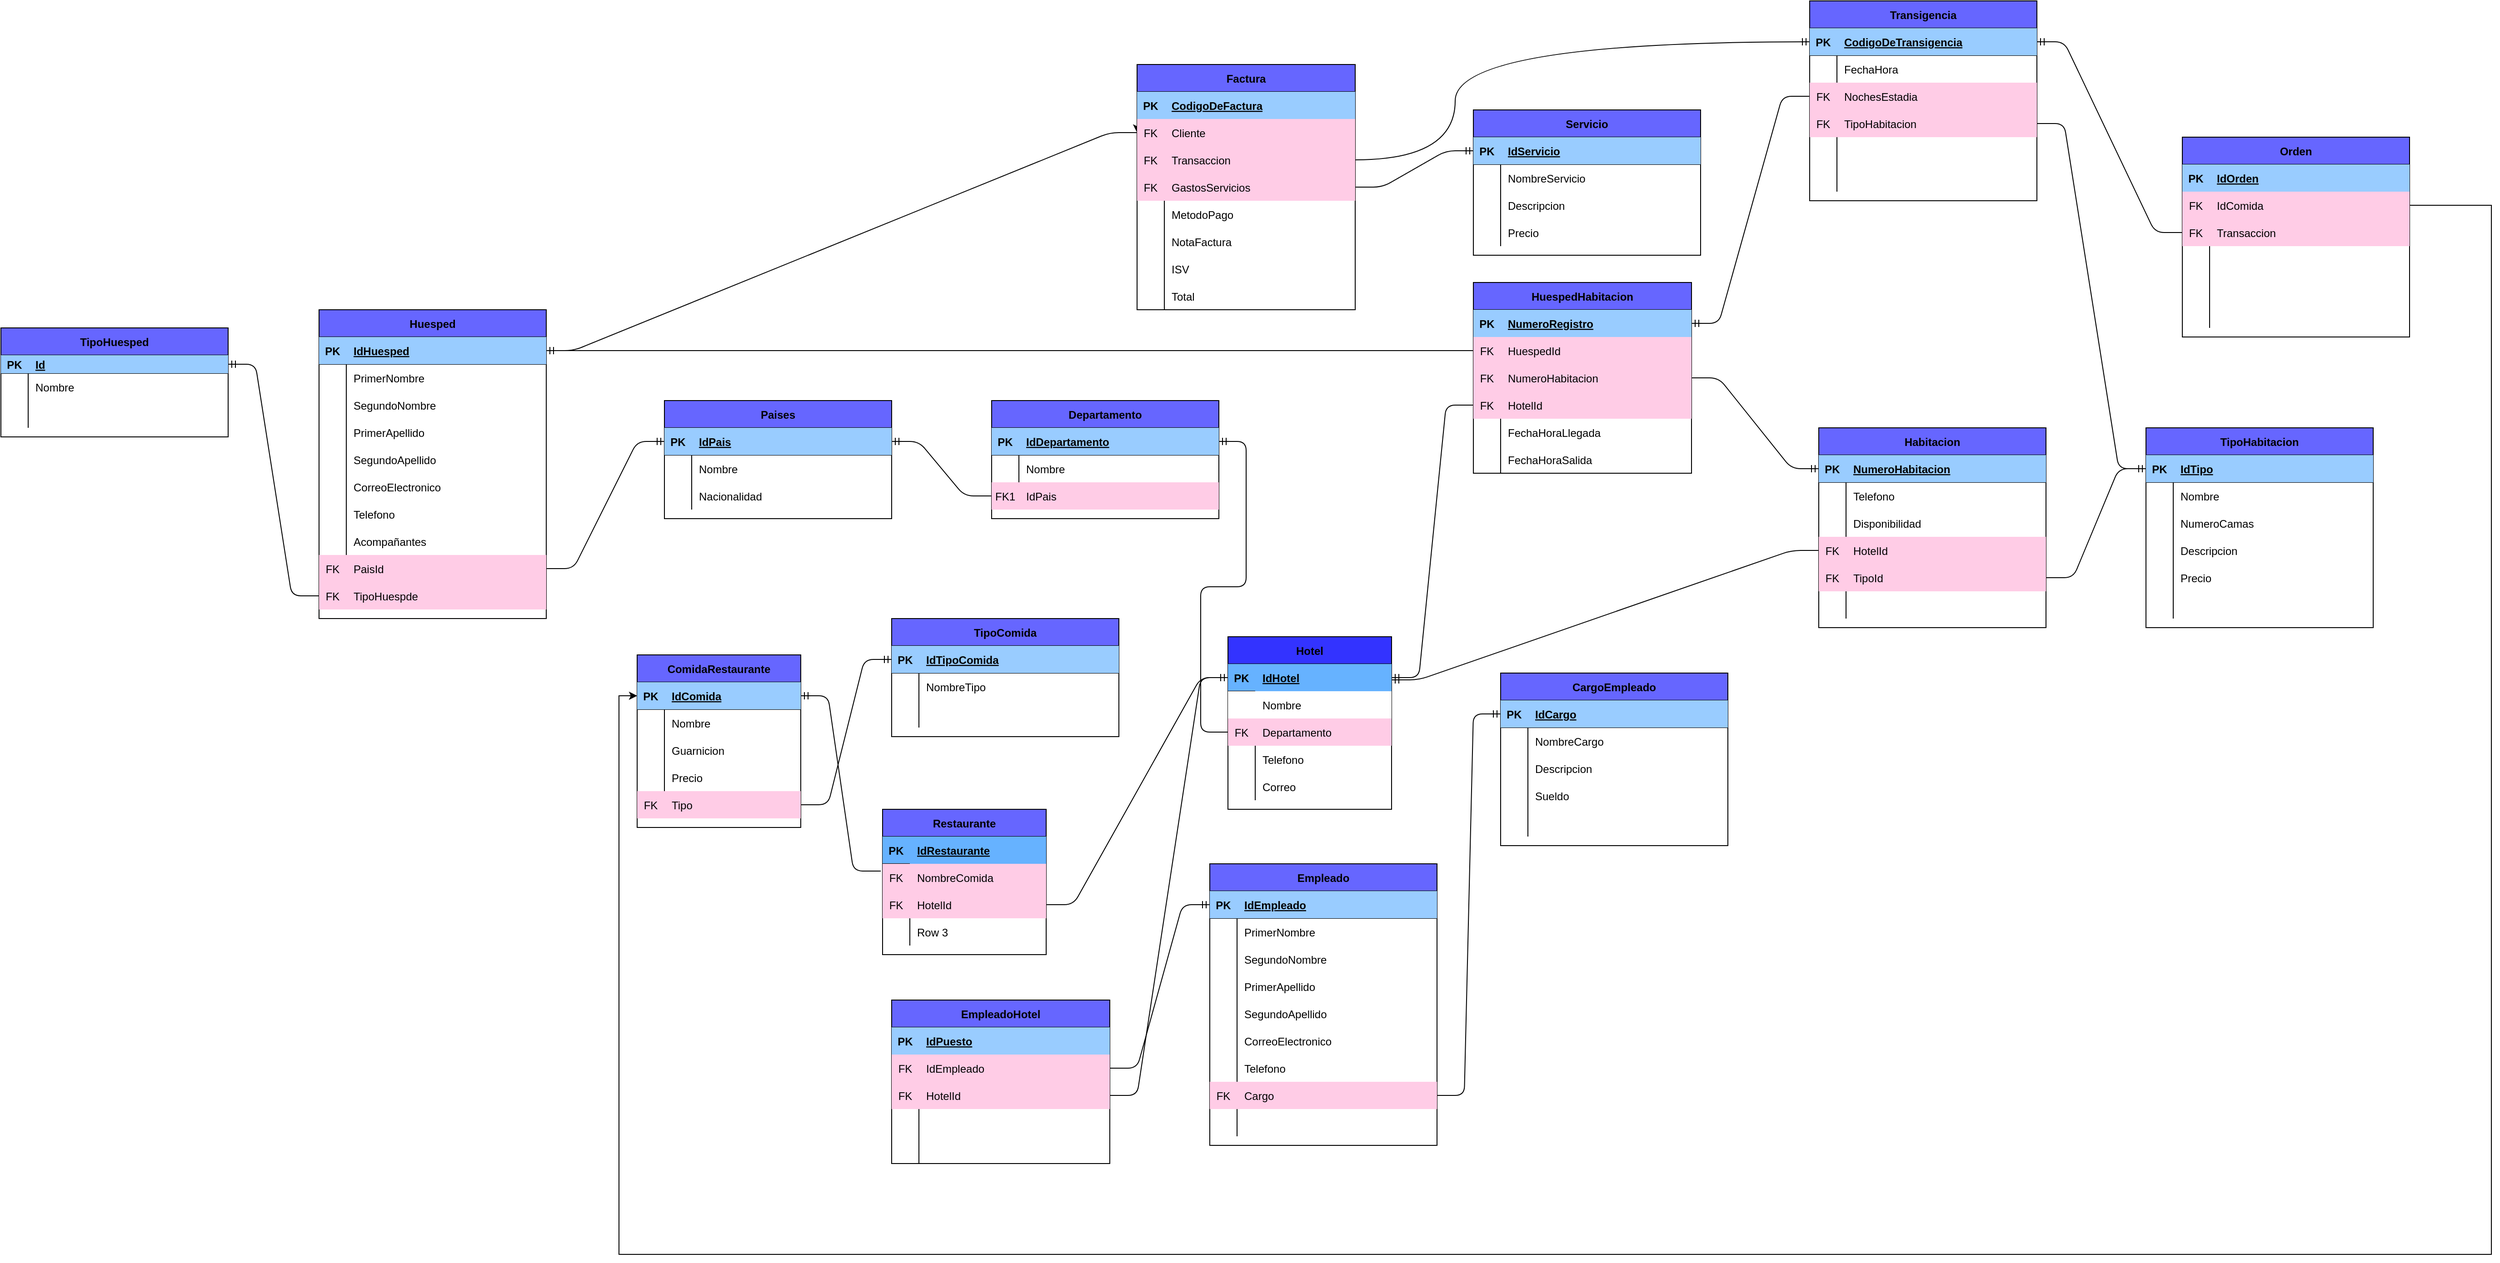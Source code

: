 <mxfile version="13.9.9" type="device"><diagram id="R2lEEEUBdFMjLlhIrx00" name="Page-1"><mxGraphModel dx="1324" dy="1594" grid="1" gridSize="10" guides="1" tooltips="1" connect="1" arrows="1" fold="1" page="1" pageScale="1" pageWidth="850" pageHeight="1100" math="0" shadow="0" extFonts="Permanent Marker^https://fonts.googleapis.com/css?family=Permanent+Marker"><root><mxCell id="0"/><mxCell id="1" parent="0"/><mxCell id="C-vyLk0tnHw3VtMMgP7b-2" value="Departamento" style="shape=table;startSize=30;container=1;collapsible=1;childLayout=tableLayout;fixedRows=1;rowLines=0;fontStyle=1;align=center;resizeLast=1;fillColor=#6666FF;" parent="1" vertex="1"><mxGeometry x="270" width="250" height="130" as="geometry"/></mxCell><mxCell id="C-vyLk0tnHw3VtMMgP7b-3" value="" style="shape=partialRectangle;collapsible=0;dropTarget=0;pointerEvents=0;fillColor=none;points=[[0,0.5],[1,0.5]];portConstraint=eastwest;top=0;left=0;right=0;bottom=1;" parent="C-vyLk0tnHw3VtMMgP7b-2" vertex="1"><mxGeometry y="30" width="250" height="30" as="geometry"/></mxCell><mxCell id="C-vyLk0tnHw3VtMMgP7b-4" value="PK" style="shape=partialRectangle;overflow=hidden;connectable=0;fillColor=#99CCFF;top=0;left=0;bottom=0;right=0;fontStyle=1;" parent="C-vyLk0tnHw3VtMMgP7b-3" vertex="1"><mxGeometry width="30" height="30" as="geometry"/></mxCell><mxCell id="C-vyLk0tnHw3VtMMgP7b-5" value="IdDepartamento" style="shape=partialRectangle;overflow=hidden;connectable=0;fillColor=#99CCFF;top=0;left=0;bottom=0;right=0;align=left;spacingLeft=6;fontStyle=5;" parent="C-vyLk0tnHw3VtMMgP7b-3" vertex="1"><mxGeometry x="30" width="220" height="30" as="geometry"/></mxCell><mxCell id="C-vyLk0tnHw3VtMMgP7b-9" value="" style="shape=partialRectangle;collapsible=0;dropTarget=0;pointerEvents=0;fillColor=none;points=[[0,0.5],[1,0.5]];portConstraint=eastwest;top=0;left=0;right=0;bottom=0;" parent="C-vyLk0tnHw3VtMMgP7b-2" vertex="1"><mxGeometry y="60" width="250" height="30" as="geometry"/></mxCell><mxCell id="C-vyLk0tnHw3VtMMgP7b-10" value="" style="shape=partialRectangle;overflow=hidden;connectable=0;fillColor=none;top=0;left=0;bottom=0;right=0;" parent="C-vyLk0tnHw3VtMMgP7b-9" vertex="1"><mxGeometry width="30" height="30" as="geometry"/></mxCell><mxCell id="C-vyLk0tnHw3VtMMgP7b-11" value="Nombre" style="shape=partialRectangle;overflow=hidden;connectable=0;fillColor=none;top=0;left=0;bottom=0;right=0;align=left;spacingLeft=6;" parent="C-vyLk0tnHw3VtMMgP7b-9" vertex="1"><mxGeometry x="30" width="220" height="30" as="geometry"/></mxCell><mxCell id="C-vyLk0tnHw3VtMMgP7b-6" value="" style="shape=partialRectangle;collapsible=0;dropTarget=0;pointerEvents=0;fillColor=none;points=[[0,0.5],[1,0.5]];portConstraint=eastwest;top=0;left=0;right=0;bottom=0;" parent="C-vyLk0tnHw3VtMMgP7b-2" vertex="1"><mxGeometry y="90" width="250" height="30" as="geometry"/></mxCell><mxCell id="C-vyLk0tnHw3VtMMgP7b-7" value="FK1" style="shape=partialRectangle;overflow=hidden;connectable=0;fillColor=#FFCCE6;top=0;left=0;bottom=0;right=0;" parent="C-vyLk0tnHw3VtMMgP7b-6" vertex="1"><mxGeometry width="30" height="30" as="geometry"/></mxCell><mxCell id="C-vyLk0tnHw3VtMMgP7b-8" value="IdPais" style="shape=partialRectangle;overflow=hidden;connectable=0;fillColor=#FFCCE6;top=0;left=0;bottom=0;right=0;align=left;spacingLeft=6;" parent="C-vyLk0tnHw3VtMMgP7b-6" vertex="1"><mxGeometry x="30" width="220" height="30" as="geometry"/></mxCell><mxCell id="C-vyLk0tnHw3VtMMgP7b-13" value="TipoComida" style="shape=table;startSize=30;container=1;collapsible=1;childLayout=tableLayout;fixedRows=1;rowLines=0;fontStyle=1;align=center;resizeLast=1;fillColor=#6666FF;" parent="1" vertex="1"><mxGeometry x="160" y="240" width="250" height="130" as="geometry"/></mxCell><mxCell id="C-vyLk0tnHw3VtMMgP7b-14" value="" style="shape=partialRectangle;collapsible=0;dropTarget=0;pointerEvents=0;fillColor=none;points=[[0,0.5],[1,0.5]];portConstraint=eastwest;top=0;left=0;right=0;bottom=1;" parent="C-vyLk0tnHw3VtMMgP7b-13" vertex="1"><mxGeometry y="30" width="250" height="30" as="geometry"/></mxCell><mxCell id="C-vyLk0tnHw3VtMMgP7b-15" value="PK" style="shape=partialRectangle;overflow=hidden;connectable=0;fillColor=#99CCFF;top=0;left=0;bottom=0;right=0;fontStyle=1;" parent="C-vyLk0tnHw3VtMMgP7b-14" vertex="1"><mxGeometry width="30" height="30" as="geometry"/></mxCell><mxCell id="C-vyLk0tnHw3VtMMgP7b-16" value="IdTipoComida" style="shape=partialRectangle;overflow=hidden;connectable=0;fillColor=#99CCFF;top=0;left=0;bottom=0;right=0;align=left;spacingLeft=6;fontStyle=5;" parent="C-vyLk0tnHw3VtMMgP7b-14" vertex="1"><mxGeometry x="30" width="220" height="30" as="geometry"/></mxCell><mxCell id="C-vyLk0tnHw3VtMMgP7b-17" value="" style="shape=partialRectangle;collapsible=0;dropTarget=0;pointerEvents=0;fillColor=none;points=[[0,0.5],[1,0.5]];portConstraint=eastwest;top=0;left=0;right=0;bottom=0;" parent="C-vyLk0tnHw3VtMMgP7b-13" vertex="1"><mxGeometry y="60" width="250" height="30" as="geometry"/></mxCell><mxCell id="C-vyLk0tnHw3VtMMgP7b-18" value="" style="shape=partialRectangle;overflow=hidden;connectable=0;fillColor=none;top=0;left=0;bottom=0;right=0;" parent="C-vyLk0tnHw3VtMMgP7b-17" vertex="1"><mxGeometry width="30" height="30" as="geometry"/></mxCell><mxCell id="C-vyLk0tnHw3VtMMgP7b-19" value="NombreTipo" style="shape=partialRectangle;overflow=hidden;connectable=0;fillColor=none;top=0;left=0;bottom=0;right=0;align=left;spacingLeft=6;" parent="C-vyLk0tnHw3VtMMgP7b-17" vertex="1"><mxGeometry x="30" width="220" height="30" as="geometry"/></mxCell><mxCell id="C-vyLk0tnHw3VtMMgP7b-20" value="" style="shape=partialRectangle;collapsible=0;dropTarget=0;pointerEvents=0;fillColor=none;points=[[0,0.5],[1,0.5]];portConstraint=eastwest;top=0;left=0;right=0;bottom=0;" parent="C-vyLk0tnHw3VtMMgP7b-13" vertex="1"><mxGeometry y="90" width="250" height="30" as="geometry"/></mxCell><mxCell id="C-vyLk0tnHw3VtMMgP7b-21" value="" style="shape=partialRectangle;overflow=hidden;connectable=0;fillColor=none;top=0;left=0;bottom=0;right=0;" parent="C-vyLk0tnHw3VtMMgP7b-20" vertex="1"><mxGeometry width="30" height="30" as="geometry"/></mxCell><mxCell id="C-vyLk0tnHw3VtMMgP7b-22" value="" style="shape=partialRectangle;overflow=hidden;connectable=0;fillColor=none;top=0;left=0;bottom=0;right=0;align=left;spacingLeft=6;" parent="C-vyLk0tnHw3VtMMgP7b-20" vertex="1"><mxGeometry x="30" width="220" height="30" as="geometry"/></mxCell><mxCell id="C-vyLk0tnHw3VtMMgP7b-23" value="Paises" style="shape=table;startSize=30;container=1;collapsible=1;childLayout=tableLayout;fixedRows=1;rowLines=0;fontStyle=1;align=center;resizeLast=1;fillColor=#6666FF;" parent="1" vertex="1"><mxGeometry x="-90" width="250" height="130" as="geometry"/></mxCell><mxCell id="BwdqKHteS-zWoA_1H8ld-228" value="" style="shape=partialRectangle;collapsible=0;dropTarget=0;pointerEvents=0;fillColor=#CCCCCC;points=[[0,0.5],[1,0.5]];portConstraint=eastwest;top=0;left=0;right=0;bottom=1;" parent="C-vyLk0tnHw3VtMMgP7b-23" vertex="1"><mxGeometry y="30" width="250" height="30" as="geometry"/></mxCell><mxCell id="BwdqKHteS-zWoA_1H8ld-229" value="PK" style="shape=partialRectangle;overflow=hidden;connectable=0;fillColor=#99CCFF;top=0;left=0;bottom=0;right=0;fontStyle=1;" parent="BwdqKHteS-zWoA_1H8ld-228" vertex="1"><mxGeometry width="30" height="30" as="geometry"/></mxCell><mxCell id="BwdqKHteS-zWoA_1H8ld-230" value="IdPais" style="shape=partialRectangle;overflow=hidden;connectable=0;fillColor=#99CCFF;top=0;left=0;bottom=0;right=0;align=left;spacingLeft=6;fontStyle=5;" parent="BwdqKHteS-zWoA_1H8ld-228" vertex="1"><mxGeometry x="30" width="220" height="30" as="geometry"/></mxCell><mxCell id="C-vyLk0tnHw3VtMMgP7b-27" value="" style="shape=partialRectangle;collapsible=0;dropTarget=0;pointerEvents=0;fillColor=none;points=[[0,0.5],[1,0.5]];portConstraint=eastwest;top=0;left=0;right=0;bottom=0;" parent="C-vyLk0tnHw3VtMMgP7b-23" vertex="1"><mxGeometry y="60" width="250" height="30" as="geometry"/></mxCell><mxCell id="C-vyLk0tnHw3VtMMgP7b-28" value="" style="shape=partialRectangle;overflow=hidden;connectable=0;fillColor=none;top=0;left=0;bottom=0;right=0;" parent="C-vyLk0tnHw3VtMMgP7b-27" vertex="1"><mxGeometry width="30" height="30" as="geometry"/></mxCell><mxCell id="C-vyLk0tnHw3VtMMgP7b-29" value="Nombre" style="shape=partialRectangle;overflow=hidden;connectable=0;fillColor=none;top=0;left=0;bottom=0;right=0;align=left;spacingLeft=6;" parent="C-vyLk0tnHw3VtMMgP7b-27" vertex="1"><mxGeometry x="30" width="220" height="30" as="geometry"/></mxCell><mxCell id="BwdqKHteS-zWoA_1H8ld-16" value="" style="shape=partialRectangle;collapsible=0;dropTarget=0;pointerEvents=0;fillColor=none;points=[[0,0.5],[1,0.5]];portConstraint=eastwest;top=0;left=0;right=0;bottom=0;" parent="C-vyLk0tnHw3VtMMgP7b-23" vertex="1"><mxGeometry y="90" width="250" height="30" as="geometry"/></mxCell><mxCell id="BwdqKHteS-zWoA_1H8ld-17" value="" style="shape=partialRectangle;overflow=hidden;connectable=0;fillColor=none;top=0;left=0;bottom=0;right=0;" parent="BwdqKHteS-zWoA_1H8ld-16" vertex="1"><mxGeometry width="30" height="30" as="geometry"/></mxCell><mxCell id="BwdqKHteS-zWoA_1H8ld-18" value="Nacionalidad" style="shape=partialRectangle;overflow=hidden;connectable=0;fillColor=none;top=0;left=0;bottom=0;right=0;align=left;spacingLeft=6;" parent="BwdqKHteS-zWoA_1H8ld-16" vertex="1"><mxGeometry x="30" width="220" height="30" as="geometry"/></mxCell><mxCell id="BwdqKHteS-zWoA_1H8ld-2" value="" style="edgeStyle=entityRelationEdgeStyle;fontSize=12;html=1;endArrow=ERmandOne;entryX=1;entryY=0.5;entryDx=0;entryDy=0;exitX=0;exitY=0.5;exitDx=0;exitDy=0;" parent="1" source="C-vyLk0tnHw3VtMMgP7b-6" target="BwdqKHteS-zWoA_1H8ld-228" edge="1"><mxGeometry width="100" height="100" relative="1" as="geometry"><mxPoint x="20" y="260" as="sourcePoint"/><mxPoint x="160" y="75" as="targetPoint"/></mxGeometry></mxCell><mxCell id="BwdqKHteS-zWoA_1H8ld-3" value="ComidaRestaurante" style="shape=table;startSize=30;container=1;collapsible=1;childLayout=tableLayout;fixedRows=1;rowLines=0;fontStyle=1;align=center;resizeLast=1;fillColor=#6666FF;" parent="1" vertex="1"><mxGeometry x="-120" y="280" width="180" height="190" as="geometry"/></mxCell><mxCell id="BwdqKHteS-zWoA_1H8ld-4" value="" style="shape=partialRectangle;collapsible=0;dropTarget=0;pointerEvents=0;fillColor=none;top=0;left=0;bottom=1;right=0;points=[[0,0.5],[1,0.5]];portConstraint=eastwest;" parent="BwdqKHteS-zWoA_1H8ld-3" vertex="1"><mxGeometry y="30" width="180" height="30" as="geometry"/></mxCell><mxCell id="BwdqKHteS-zWoA_1H8ld-5" value="PK" style="shape=partialRectangle;connectable=0;fillColor=#99CCFF;top=0;left=0;bottom=0;right=0;fontStyle=1;overflow=hidden;" parent="BwdqKHteS-zWoA_1H8ld-4" vertex="1"><mxGeometry width="30" height="30" as="geometry"/></mxCell><mxCell id="BwdqKHteS-zWoA_1H8ld-6" value="IdComida" style="shape=partialRectangle;connectable=0;fillColor=#99CCFF;top=0;left=0;bottom=0;right=0;align=left;spacingLeft=6;fontStyle=5;overflow=hidden;" parent="BwdqKHteS-zWoA_1H8ld-4" vertex="1"><mxGeometry x="30" width="150" height="30" as="geometry"/></mxCell><mxCell id="BwdqKHteS-zWoA_1H8ld-7" value="" style="shape=partialRectangle;collapsible=0;dropTarget=0;pointerEvents=0;fillColor=none;top=0;left=0;bottom=0;right=0;points=[[0,0.5],[1,0.5]];portConstraint=eastwest;" parent="BwdqKHteS-zWoA_1H8ld-3" vertex="1"><mxGeometry y="60" width="180" height="30" as="geometry"/></mxCell><mxCell id="BwdqKHteS-zWoA_1H8ld-8" value="" style="shape=partialRectangle;connectable=0;fillColor=none;top=0;left=0;bottom=0;right=0;editable=1;overflow=hidden;" parent="BwdqKHteS-zWoA_1H8ld-7" vertex="1"><mxGeometry width="30" height="30" as="geometry"/></mxCell><mxCell id="BwdqKHteS-zWoA_1H8ld-9" value="Nombre" style="shape=partialRectangle;connectable=0;fillColor=none;top=0;left=0;bottom=0;right=0;align=left;spacingLeft=6;overflow=hidden;" parent="BwdqKHteS-zWoA_1H8ld-7" vertex="1"><mxGeometry x="30" width="150" height="30" as="geometry"/></mxCell><mxCell id="BwdqKHteS-zWoA_1H8ld-10" value="" style="shape=partialRectangle;collapsible=0;dropTarget=0;pointerEvents=0;fillColor=none;top=0;left=0;bottom=0;right=0;points=[[0,0.5],[1,0.5]];portConstraint=eastwest;" parent="BwdqKHteS-zWoA_1H8ld-3" vertex="1"><mxGeometry y="90" width="180" height="30" as="geometry"/></mxCell><mxCell id="BwdqKHteS-zWoA_1H8ld-11" value="" style="shape=partialRectangle;connectable=0;fillColor=none;top=0;left=0;bottom=0;right=0;editable=1;overflow=hidden;" parent="BwdqKHteS-zWoA_1H8ld-10" vertex="1"><mxGeometry width="30" height="30" as="geometry"/></mxCell><mxCell id="BwdqKHteS-zWoA_1H8ld-12" value="Guarnicion" style="shape=partialRectangle;connectable=0;fillColor=none;top=0;left=0;bottom=0;right=0;align=left;spacingLeft=6;overflow=hidden;" parent="BwdqKHteS-zWoA_1H8ld-10" vertex="1"><mxGeometry x="30" width="150" height="30" as="geometry"/></mxCell><mxCell id="BwdqKHteS-zWoA_1H8ld-13" value="" style="shape=partialRectangle;collapsible=0;dropTarget=0;pointerEvents=0;fillColor=none;top=0;left=0;bottom=0;right=0;points=[[0,0.5],[1,0.5]];portConstraint=eastwest;" parent="BwdqKHteS-zWoA_1H8ld-3" vertex="1"><mxGeometry y="120" width="180" height="30" as="geometry"/></mxCell><mxCell id="BwdqKHteS-zWoA_1H8ld-14" value="" style="shape=partialRectangle;connectable=0;fillColor=none;top=0;left=0;bottom=0;right=0;editable=1;overflow=hidden;" parent="BwdqKHteS-zWoA_1H8ld-13" vertex="1"><mxGeometry width="30" height="30" as="geometry"/></mxCell><mxCell id="BwdqKHteS-zWoA_1H8ld-15" value="Precio" style="shape=partialRectangle;connectable=0;fillColor=none;top=0;left=0;bottom=0;right=0;align=left;spacingLeft=6;overflow=hidden;" parent="BwdqKHteS-zWoA_1H8ld-13" vertex="1"><mxGeometry x="30" width="150" height="30" as="geometry"/></mxCell><mxCell id="BwdqKHteS-zWoA_1H8ld-19" value="" style="shape=partialRectangle;collapsible=0;dropTarget=0;pointerEvents=0;fillColor=none;top=0;left=0;bottom=0;right=0;points=[[0,0.5],[1,0.5]];portConstraint=eastwest;" parent="BwdqKHteS-zWoA_1H8ld-3" vertex="1"><mxGeometry y="150" width="180" height="30" as="geometry"/></mxCell><mxCell id="BwdqKHteS-zWoA_1H8ld-20" value="FK" style="shape=partialRectangle;connectable=0;fillColor=#FFCCE6;top=0;left=0;bottom=0;right=0;editable=1;overflow=hidden;" parent="BwdqKHteS-zWoA_1H8ld-19" vertex="1"><mxGeometry width="30" height="30" as="geometry"/></mxCell><mxCell id="BwdqKHteS-zWoA_1H8ld-21" value="Tipo" style="shape=partialRectangle;connectable=0;fillColor=#FFCCE6;top=0;left=0;bottom=0;right=0;align=left;spacingLeft=6;overflow=hidden;" parent="BwdqKHteS-zWoA_1H8ld-19" vertex="1"><mxGeometry x="30" width="150" height="30" as="geometry"/></mxCell><mxCell id="BwdqKHteS-zWoA_1H8ld-22" value="" style="edgeStyle=entityRelationEdgeStyle;fontSize=12;html=1;endArrow=ERmandOne;exitX=1;exitY=0.5;exitDx=0;exitDy=0;" parent="1" source="BwdqKHteS-zWoA_1H8ld-19" target="C-vyLk0tnHw3VtMMgP7b-14" edge="1"><mxGeometry width="100" height="100" relative="1" as="geometry"><mxPoint x="360" y="350" as="sourcePoint"/><mxPoint x="460" y="250" as="targetPoint"/></mxGeometry></mxCell><mxCell id="BwdqKHteS-zWoA_1H8ld-23" value="Restaurante" style="shape=table;startSize=30;container=1;collapsible=1;childLayout=tableLayout;fixedRows=1;rowLines=0;fontStyle=1;align=center;resizeLast=1;fillColor=#6666FF;" parent="1" vertex="1"><mxGeometry x="150" y="450" width="180" height="160" as="geometry"/></mxCell><mxCell id="BwdqKHteS-zWoA_1H8ld-24" value="" style="shape=partialRectangle;collapsible=0;dropTarget=0;pointerEvents=0;fillColor=#66B2FF;top=0;left=0;bottom=1;right=0;points=[[0,0.5],[1,0.5]];portConstraint=eastwest;" parent="BwdqKHteS-zWoA_1H8ld-23" vertex="1"><mxGeometry y="30" width="180" height="30" as="geometry"/></mxCell><mxCell id="BwdqKHteS-zWoA_1H8ld-25" value="PK" style="shape=partialRectangle;connectable=0;fillColor=none;top=0;left=0;bottom=0;right=0;fontStyle=1;overflow=hidden;" parent="BwdqKHteS-zWoA_1H8ld-24" vertex="1"><mxGeometry width="30" height="30" as="geometry"/></mxCell><mxCell id="BwdqKHteS-zWoA_1H8ld-26" value="IdRestaurante" style="shape=partialRectangle;connectable=0;fillColor=#66B2FF;top=0;left=0;bottom=0;right=0;align=left;spacingLeft=6;fontStyle=5;overflow=hidden;" parent="BwdqKHteS-zWoA_1H8ld-24" vertex="1"><mxGeometry x="30" width="150" height="30" as="geometry"/></mxCell><mxCell id="BwdqKHteS-zWoA_1H8ld-27" value="" style="shape=partialRectangle;collapsible=0;dropTarget=0;pointerEvents=0;fillColor=#FFCCE6;top=0;left=0;bottom=0;right=0;points=[[0,0.5],[1,0.5]];portConstraint=eastwest;" parent="BwdqKHteS-zWoA_1H8ld-23" vertex="1"><mxGeometry y="60" width="180" height="30" as="geometry"/></mxCell><mxCell id="BwdqKHteS-zWoA_1H8ld-28" value="FK" style="shape=partialRectangle;connectable=0;fillColor=none;top=0;left=0;bottom=0;right=0;editable=1;overflow=hidden;" parent="BwdqKHteS-zWoA_1H8ld-27" vertex="1"><mxGeometry width="30" height="30" as="geometry"/></mxCell><mxCell id="BwdqKHteS-zWoA_1H8ld-29" value="NombreComida" style="shape=partialRectangle;connectable=0;fillColor=none;top=0;left=0;bottom=0;right=0;align=left;spacingLeft=6;overflow=hidden;" parent="BwdqKHteS-zWoA_1H8ld-27" vertex="1"><mxGeometry x="30" width="150" height="30" as="geometry"/></mxCell><mxCell id="BwdqKHteS-zWoA_1H8ld-30" value="" style="shape=partialRectangle;collapsible=0;dropTarget=0;pointerEvents=0;fillColor=#FFCCE6;top=0;left=0;bottom=0;right=0;points=[[0,0.5],[1,0.5]];portConstraint=eastwest;" parent="BwdqKHteS-zWoA_1H8ld-23" vertex="1"><mxGeometry y="90" width="180" height="30" as="geometry"/></mxCell><mxCell id="BwdqKHteS-zWoA_1H8ld-31" value="FK" style="shape=partialRectangle;connectable=0;fillColor=none;top=0;left=0;bottom=0;right=0;editable=1;overflow=hidden;" parent="BwdqKHteS-zWoA_1H8ld-30" vertex="1"><mxGeometry width="30" height="30" as="geometry"/></mxCell><mxCell id="BwdqKHteS-zWoA_1H8ld-32" value="HotelId" style="shape=partialRectangle;connectable=0;fillColor=none;top=0;left=0;bottom=0;right=0;align=left;spacingLeft=6;overflow=hidden;" parent="BwdqKHteS-zWoA_1H8ld-30" vertex="1"><mxGeometry x="30" width="150" height="30" as="geometry"/></mxCell><mxCell id="BwdqKHteS-zWoA_1H8ld-33" value="" style="shape=partialRectangle;collapsible=0;dropTarget=0;pointerEvents=0;fillColor=none;top=0;left=0;bottom=0;right=0;points=[[0,0.5],[1,0.5]];portConstraint=eastwest;" parent="BwdqKHteS-zWoA_1H8ld-23" vertex="1"><mxGeometry y="120" width="180" height="30" as="geometry"/></mxCell><mxCell id="BwdqKHteS-zWoA_1H8ld-34" value="" style="shape=partialRectangle;connectable=0;fillColor=none;top=0;left=0;bottom=0;right=0;editable=1;overflow=hidden;" parent="BwdqKHteS-zWoA_1H8ld-33" vertex="1"><mxGeometry width="30" height="30" as="geometry"/></mxCell><mxCell id="BwdqKHteS-zWoA_1H8ld-35" value="Row 3" style="shape=partialRectangle;connectable=0;fillColor=none;top=0;left=0;bottom=0;right=0;align=left;spacingLeft=6;overflow=hidden;" parent="BwdqKHteS-zWoA_1H8ld-33" vertex="1"><mxGeometry x="30" width="150" height="30" as="geometry"/></mxCell><mxCell id="BwdqKHteS-zWoA_1H8ld-36" value="" style="edgeStyle=entityRelationEdgeStyle;fontSize=12;html=1;endArrow=ERmandOne;entryX=1;entryY=0.5;entryDx=0;entryDy=0;exitX=-0.011;exitY=0.267;exitDx=0;exitDy=0;exitPerimeter=0;" parent="1" source="BwdqKHteS-zWoA_1H8ld-27" target="BwdqKHteS-zWoA_1H8ld-4" edge="1"><mxGeometry width="100" height="100" relative="1" as="geometry"><mxPoint x="220" y="530" as="sourcePoint"/><mxPoint x="320" y="430" as="targetPoint"/></mxGeometry></mxCell><mxCell id="BwdqKHteS-zWoA_1H8ld-37" value="Hotel" style="shape=table;startSize=30;container=1;collapsible=1;childLayout=tableLayout;fixedRows=1;rowLines=0;fontStyle=1;align=center;resizeLast=1;fillColor=#3333FF;" parent="1" vertex="1"><mxGeometry x="530" y="260" width="180" height="190" as="geometry"/></mxCell><mxCell id="BwdqKHteS-zWoA_1H8ld-38" value="" style="shape=partialRectangle;collapsible=0;dropTarget=0;pointerEvents=0;fillColor=#66B2FF;top=0;left=0;bottom=1;right=0;points=[[0,0.5],[1,0.5]];portConstraint=eastwest;" parent="BwdqKHteS-zWoA_1H8ld-37" vertex="1"><mxGeometry y="30" width="180" height="30" as="geometry"/></mxCell><mxCell id="BwdqKHteS-zWoA_1H8ld-39" value="PK" style="shape=partialRectangle;connectable=0;fillColor=none;top=0;left=0;bottom=0;right=0;fontStyle=1;overflow=hidden;" parent="BwdqKHteS-zWoA_1H8ld-38" vertex="1"><mxGeometry width="30" height="30" as="geometry"/></mxCell><mxCell id="BwdqKHteS-zWoA_1H8ld-40" value="IdHotel" style="shape=partialRectangle;connectable=0;fillColor=#66B2FF;top=0;left=0;bottom=0;right=0;align=left;spacingLeft=6;fontStyle=5;overflow=hidden;" parent="BwdqKHteS-zWoA_1H8ld-38" vertex="1"><mxGeometry x="30" width="150" height="30" as="geometry"/></mxCell><mxCell id="BwdqKHteS-zWoA_1H8ld-41" value="" style="shape=partialRectangle;collapsible=0;dropTarget=0;pointerEvents=0;fillColor=#FFCCE6;top=0;left=0;bottom=0;right=0;points=[[0,0.5],[1,0.5]];portConstraint=eastwest;" parent="BwdqKHteS-zWoA_1H8ld-37" vertex="1"><mxGeometry y="60" width="180" height="30" as="geometry"/></mxCell><mxCell id="BwdqKHteS-zWoA_1H8ld-42" value="" style="shape=partialRectangle;connectable=0;fillColor=#FFFFFF;top=0;left=0;bottom=0;right=0;editable=1;overflow=hidden;" parent="BwdqKHteS-zWoA_1H8ld-41" vertex="1"><mxGeometry width="30" height="30" as="geometry"/></mxCell><mxCell id="BwdqKHteS-zWoA_1H8ld-43" value="Nombre" style="shape=partialRectangle;connectable=0;fillColor=#FFFFFF;top=0;left=0;bottom=0;right=0;align=left;spacingLeft=6;overflow=hidden;" parent="BwdqKHteS-zWoA_1H8ld-41" vertex="1"><mxGeometry x="30" width="150" height="30" as="geometry"/></mxCell><mxCell id="BwdqKHteS-zWoA_1H8ld-44" value="" style="shape=partialRectangle;collapsible=0;dropTarget=0;pointerEvents=0;fillColor=#FFCCE6;top=0;left=0;bottom=0;right=0;points=[[0,0.5],[1,0.5]];portConstraint=eastwest;" parent="BwdqKHteS-zWoA_1H8ld-37" vertex="1"><mxGeometry y="90" width="180" height="30" as="geometry"/></mxCell><mxCell id="BwdqKHteS-zWoA_1H8ld-45" value="FK" style="shape=partialRectangle;connectable=0;fillColor=none;top=0;left=0;bottom=0;right=0;editable=1;overflow=hidden;" parent="BwdqKHteS-zWoA_1H8ld-44" vertex="1"><mxGeometry width="30" height="30" as="geometry"/></mxCell><mxCell id="BwdqKHteS-zWoA_1H8ld-46" value="Departamento" style="shape=partialRectangle;connectable=0;fillColor=none;top=0;left=0;bottom=0;right=0;align=left;spacingLeft=6;overflow=hidden;" parent="BwdqKHteS-zWoA_1H8ld-44" vertex="1"><mxGeometry x="30" width="150" height="30" as="geometry"/></mxCell><mxCell id="BwdqKHteS-zWoA_1H8ld-47" value="" style="shape=partialRectangle;collapsible=0;dropTarget=0;pointerEvents=0;fillColor=none;top=0;left=0;bottom=0;right=0;points=[[0,0.5],[1,0.5]];portConstraint=eastwest;" parent="BwdqKHteS-zWoA_1H8ld-37" vertex="1"><mxGeometry y="120" width="180" height="30" as="geometry"/></mxCell><mxCell id="BwdqKHteS-zWoA_1H8ld-48" value="" style="shape=partialRectangle;connectable=0;fillColor=none;top=0;left=0;bottom=0;right=0;editable=1;overflow=hidden;" parent="BwdqKHteS-zWoA_1H8ld-47" vertex="1"><mxGeometry width="30" height="30" as="geometry"/></mxCell><mxCell id="BwdqKHteS-zWoA_1H8ld-49" value="Telefono" style="shape=partialRectangle;connectable=0;fillColor=none;top=0;left=0;bottom=0;right=0;align=left;spacingLeft=6;overflow=hidden;" parent="BwdqKHteS-zWoA_1H8ld-47" vertex="1"><mxGeometry x="30" width="150" height="30" as="geometry"/></mxCell><mxCell id="BwdqKHteS-zWoA_1H8ld-50" value="" style="shape=partialRectangle;collapsible=0;dropTarget=0;pointerEvents=0;fillColor=none;top=0;left=0;bottom=0;right=0;points=[[0,0.5],[1,0.5]];portConstraint=eastwest;" parent="BwdqKHteS-zWoA_1H8ld-37" vertex="1"><mxGeometry y="150" width="180" height="30" as="geometry"/></mxCell><mxCell id="BwdqKHteS-zWoA_1H8ld-51" value="" style="shape=partialRectangle;connectable=0;fillColor=none;top=0;left=0;bottom=0;right=0;editable=1;overflow=hidden;" parent="BwdqKHteS-zWoA_1H8ld-50" vertex="1"><mxGeometry width="30" height="30" as="geometry"/></mxCell><mxCell id="BwdqKHteS-zWoA_1H8ld-52" value="Correo" style="shape=partialRectangle;connectable=0;fillColor=none;top=0;left=0;bottom=0;right=0;align=left;spacingLeft=6;overflow=hidden;" parent="BwdqKHteS-zWoA_1H8ld-50" vertex="1"><mxGeometry x="30" width="150" height="30" as="geometry"/></mxCell><mxCell id="BwdqKHteS-zWoA_1H8ld-55" value="" style="edgeStyle=entityRelationEdgeStyle;fontSize=12;html=1;endArrow=ERmandOne;entryX=1;entryY=0.5;entryDx=0;entryDy=0;" parent="1" source="BwdqKHteS-zWoA_1H8ld-44" target="C-vyLk0tnHw3VtMMgP7b-3" edge="1"><mxGeometry width="100" height="100" relative="1" as="geometry"><mxPoint x="690" y="470" as="sourcePoint"/><mxPoint x="480" y="230" as="targetPoint"/></mxGeometry></mxCell><mxCell id="BwdqKHteS-zWoA_1H8ld-56" value="" style="edgeStyle=entityRelationEdgeStyle;fontSize=12;html=1;endArrow=ERmandOne;entryX=0;entryY=0.5;entryDx=0;entryDy=0;exitX=1;exitY=0.5;exitDx=0;exitDy=0;" parent="1" source="BwdqKHteS-zWoA_1H8ld-30" target="BwdqKHteS-zWoA_1H8ld-38" edge="1"><mxGeometry width="100" height="100" relative="1" as="geometry"><mxPoint x="380" y="470" as="sourcePoint"/><mxPoint x="480" y="370" as="targetPoint"/></mxGeometry></mxCell><mxCell id="BwdqKHteS-zWoA_1H8ld-57" value="Empleado" style="shape=table;startSize=30;container=1;collapsible=1;childLayout=tableLayout;fixedRows=1;rowLines=0;fontStyle=1;align=center;resizeLast=1;fillColor=#6666FF;" parent="1" vertex="1"><mxGeometry x="510" y="510" width="250" height="310" as="geometry"/></mxCell><mxCell id="BwdqKHteS-zWoA_1H8ld-58" value="" style="shape=partialRectangle;collapsible=0;dropTarget=0;pointerEvents=0;fillColor=none;points=[[0,0.5],[1,0.5]];portConstraint=eastwest;top=0;left=0;right=0;bottom=1;" parent="BwdqKHteS-zWoA_1H8ld-57" vertex="1"><mxGeometry y="30" width="250" height="30" as="geometry"/></mxCell><mxCell id="BwdqKHteS-zWoA_1H8ld-59" value="PK" style="shape=partialRectangle;overflow=hidden;connectable=0;fillColor=#99CCFF;top=0;left=0;bottom=0;right=0;fontStyle=1;" parent="BwdqKHteS-zWoA_1H8ld-58" vertex="1"><mxGeometry width="30" height="30" as="geometry"/></mxCell><mxCell id="BwdqKHteS-zWoA_1H8ld-60" value="IdEmpleado" style="shape=partialRectangle;overflow=hidden;connectable=0;fillColor=#99CCFF;top=0;left=0;bottom=0;right=0;align=left;spacingLeft=6;fontStyle=5;" parent="BwdqKHteS-zWoA_1H8ld-58" vertex="1"><mxGeometry x="30" width="220" height="30" as="geometry"/></mxCell><mxCell id="BwdqKHteS-zWoA_1H8ld-61" value="" style="shape=partialRectangle;collapsible=0;dropTarget=0;pointerEvents=0;fillColor=none;points=[[0,0.5],[1,0.5]];portConstraint=eastwest;top=0;left=0;right=0;bottom=0;" parent="BwdqKHteS-zWoA_1H8ld-57" vertex="1"><mxGeometry y="60" width="250" height="30" as="geometry"/></mxCell><mxCell id="BwdqKHteS-zWoA_1H8ld-62" value="" style="shape=partialRectangle;overflow=hidden;connectable=0;fillColor=none;top=0;left=0;bottom=0;right=0;" parent="BwdqKHteS-zWoA_1H8ld-61" vertex="1"><mxGeometry width="30" height="30" as="geometry"/></mxCell><mxCell id="BwdqKHteS-zWoA_1H8ld-63" value="PrimerNombre" style="shape=partialRectangle;overflow=hidden;connectable=0;fillColor=none;top=0;left=0;bottom=0;right=0;align=left;spacingLeft=6;" parent="BwdqKHteS-zWoA_1H8ld-61" vertex="1"><mxGeometry x="30" width="220" height="30" as="geometry"/></mxCell><mxCell id="BwdqKHteS-zWoA_1H8ld-67" value="" style="shape=partialRectangle;collapsible=0;dropTarget=0;pointerEvents=0;fillColor=none;points=[[0,0.5],[1,0.5]];portConstraint=eastwest;top=0;left=0;right=0;bottom=0;" parent="BwdqKHteS-zWoA_1H8ld-57" vertex="1"><mxGeometry y="90" width="250" height="30" as="geometry"/></mxCell><mxCell id="BwdqKHteS-zWoA_1H8ld-68" value="" style="shape=partialRectangle;overflow=hidden;connectable=0;fillColor=none;top=0;left=0;bottom=0;right=0;" parent="BwdqKHteS-zWoA_1H8ld-67" vertex="1"><mxGeometry width="30" height="30" as="geometry"/></mxCell><mxCell id="BwdqKHteS-zWoA_1H8ld-69" value="SegundoNombre" style="shape=partialRectangle;overflow=hidden;connectable=0;fillColor=none;top=0;left=0;bottom=0;right=0;align=left;spacingLeft=6;" parent="BwdqKHteS-zWoA_1H8ld-67" vertex="1"><mxGeometry x="30" width="220" height="30" as="geometry"/></mxCell><mxCell id="BwdqKHteS-zWoA_1H8ld-70" value="" style="shape=partialRectangle;collapsible=0;dropTarget=0;pointerEvents=0;fillColor=none;points=[[0,0.5],[1,0.5]];portConstraint=eastwest;top=0;left=0;right=0;bottom=0;" parent="BwdqKHteS-zWoA_1H8ld-57" vertex="1"><mxGeometry y="120" width="250" height="30" as="geometry"/></mxCell><mxCell id="BwdqKHteS-zWoA_1H8ld-71" value="" style="shape=partialRectangle;overflow=hidden;connectable=0;fillColor=none;top=0;left=0;bottom=0;right=0;" parent="BwdqKHteS-zWoA_1H8ld-70" vertex="1"><mxGeometry width="30" height="30" as="geometry"/></mxCell><mxCell id="BwdqKHteS-zWoA_1H8ld-72" value="PrimerApellido" style="shape=partialRectangle;overflow=hidden;connectable=0;fillColor=none;top=0;left=0;bottom=0;right=0;align=left;spacingLeft=6;" parent="BwdqKHteS-zWoA_1H8ld-70" vertex="1"><mxGeometry x="30" width="220" height="30" as="geometry"/></mxCell><mxCell id="BwdqKHteS-zWoA_1H8ld-73" value="" style="shape=partialRectangle;collapsible=0;dropTarget=0;pointerEvents=0;fillColor=none;points=[[0,0.5],[1,0.5]];portConstraint=eastwest;top=0;left=0;right=0;bottom=0;" parent="BwdqKHteS-zWoA_1H8ld-57" vertex="1"><mxGeometry y="150" width="250" height="30" as="geometry"/></mxCell><mxCell id="BwdqKHteS-zWoA_1H8ld-74" value="" style="shape=partialRectangle;overflow=hidden;connectable=0;fillColor=none;top=0;left=0;bottom=0;right=0;" parent="BwdqKHteS-zWoA_1H8ld-73" vertex="1"><mxGeometry width="30" height="30" as="geometry"/></mxCell><mxCell id="BwdqKHteS-zWoA_1H8ld-75" value="SegundoApellido" style="shape=partialRectangle;overflow=hidden;connectable=0;fillColor=none;top=0;left=0;bottom=0;right=0;align=left;spacingLeft=6;" parent="BwdqKHteS-zWoA_1H8ld-73" vertex="1"><mxGeometry x="30" width="220" height="30" as="geometry"/></mxCell><mxCell id="BwdqKHteS-zWoA_1H8ld-76" value="" style="shape=partialRectangle;collapsible=0;dropTarget=0;pointerEvents=0;fillColor=none;points=[[0,0.5],[1,0.5]];portConstraint=eastwest;top=0;left=0;right=0;bottom=0;" parent="BwdqKHteS-zWoA_1H8ld-57" vertex="1"><mxGeometry y="180" width="250" height="30" as="geometry"/></mxCell><mxCell id="BwdqKHteS-zWoA_1H8ld-77" value="" style="shape=partialRectangle;overflow=hidden;connectable=0;fillColor=none;top=0;left=0;bottom=0;right=0;" parent="BwdqKHteS-zWoA_1H8ld-76" vertex="1"><mxGeometry width="30" height="30" as="geometry"/></mxCell><mxCell id="BwdqKHteS-zWoA_1H8ld-78" value="CorreoElectronico" style="shape=partialRectangle;overflow=hidden;connectable=0;fillColor=none;top=0;left=0;bottom=0;right=0;align=left;spacingLeft=6;" parent="BwdqKHteS-zWoA_1H8ld-76" vertex="1"><mxGeometry x="30" width="220" height="30" as="geometry"/></mxCell><mxCell id="BwdqKHteS-zWoA_1H8ld-79" value="" style="shape=partialRectangle;collapsible=0;dropTarget=0;pointerEvents=0;fillColor=none;points=[[0,0.5],[1,0.5]];portConstraint=eastwest;top=0;left=0;right=0;bottom=0;" parent="BwdqKHteS-zWoA_1H8ld-57" vertex="1"><mxGeometry y="210" width="250" height="30" as="geometry"/></mxCell><mxCell id="BwdqKHteS-zWoA_1H8ld-80" value="" style="shape=partialRectangle;overflow=hidden;connectable=0;fillColor=none;top=0;left=0;bottom=0;right=0;" parent="BwdqKHteS-zWoA_1H8ld-79" vertex="1"><mxGeometry width="30" height="30" as="geometry"/></mxCell><mxCell id="BwdqKHteS-zWoA_1H8ld-81" value="Telefono" style="shape=partialRectangle;overflow=hidden;connectable=0;fillColor=none;top=0;left=0;bottom=0;right=0;align=left;spacingLeft=6;" parent="BwdqKHteS-zWoA_1H8ld-79" vertex="1"><mxGeometry x="30" width="220" height="30" as="geometry"/></mxCell><mxCell id="BwdqKHteS-zWoA_1H8ld-82" value="" style="shape=partialRectangle;collapsible=0;dropTarget=0;pointerEvents=0;fillColor=#FF99CC;points=[[0,0.5],[1,0.5]];portConstraint=eastwest;top=0;left=0;right=0;bottom=0;" parent="BwdqKHteS-zWoA_1H8ld-57" vertex="1"><mxGeometry y="240" width="250" height="30" as="geometry"/></mxCell><mxCell id="BwdqKHteS-zWoA_1H8ld-83" value="FK" style="shape=partialRectangle;overflow=hidden;connectable=0;fillColor=#FFCCE6;top=0;left=0;bottom=0;right=0;" parent="BwdqKHteS-zWoA_1H8ld-82" vertex="1"><mxGeometry width="30" height="30" as="geometry"/></mxCell><mxCell id="BwdqKHteS-zWoA_1H8ld-84" value="Cargo" style="shape=partialRectangle;overflow=hidden;connectable=0;fillColor=#FFCCE6;top=0;left=0;bottom=0;right=0;align=left;spacingLeft=6;" parent="BwdqKHteS-zWoA_1H8ld-82" vertex="1"><mxGeometry x="30" width="220" height="30" as="geometry"/></mxCell><mxCell id="BwdqKHteS-zWoA_1H8ld-64" value="" style="shape=partialRectangle;collapsible=0;dropTarget=0;pointerEvents=0;fillColor=none;points=[[0,0.5],[1,0.5]];portConstraint=eastwest;top=0;left=0;right=0;bottom=0;" parent="BwdqKHteS-zWoA_1H8ld-57" vertex="1"><mxGeometry y="270" width="250" height="30" as="geometry"/></mxCell><mxCell id="BwdqKHteS-zWoA_1H8ld-65" value="" style="shape=partialRectangle;overflow=hidden;connectable=0;fillColor=none;top=0;left=0;bottom=0;right=0;" parent="BwdqKHteS-zWoA_1H8ld-64" vertex="1"><mxGeometry width="30" height="30" as="geometry"/></mxCell><mxCell id="BwdqKHteS-zWoA_1H8ld-66" value="" style="shape=partialRectangle;overflow=hidden;connectable=0;fillColor=none;top=0;left=0;bottom=0;right=0;align=left;spacingLeft=6;" parent="BwdqKHteS-zWoA_1H8ld-64" vertex="1"><mxGeometry x="30" width="220" height="30" as="geometry"/></mxCell><mxCell id="BwdqKHteS-zWoA_1H8ld-101" value="CargoEmpleado" style="shape=table;startSize=30;container=1;collapsible=1;childLayout=tableLayout;fixedRows=1;rowLines=0;fontStyle=1;align=center;resizeLast=1;fillColor=#6666FF;" parent="1" vertex="1"><mxGeometry x="830" y="300" width="250" height="190" as="geometry"/></mxCell><mxCell id="BwdqKHteS-zWoA_1H8ld-102" value="" style="shape=partialRectangle;collapsible=0;dropTarget=0;pointerEvents=0;fillColor=none;points=[[0,0.5],[1,0.5]];portConstraint=eastwest;top=0;left=0;right=0;bottom=1;" parent="BwdqKHteS-zWoA_1H8ld-101" vertex="1"><mxGeometry y="30" width="250" height="30" as="geometry"/></mxCell><mxCell id="BwdqKHteS-zWoA_1H8ld-103" value="PK" style="shape=partialRectangle;overflow=hidden;connectable=0;fillColor=#99CCFF;top=0;left=0;bottom=0;right=0;fontStyle=1;" parent="BwdqKHteS-zWoA_1H8ld-102" vertex="1"><mxGeometry width="30" height="30" as="geometry"/></mxCell><mxCell id="BwdqKHteS-zWoA_1H8ld-104" value="IdCargo" style="shape=partialRectangle;overflow=hidden;connectable=0;fillColor=#99CCFF;top=0;left=0;bottom=0;right=0;align=left;spacingLeft=6;fontStyle=5;" parent="BwdqKHteS-zWoA_1H8ld-102" vertex="1"><mxGeometry x="30" width="220" height="30" as="geometry"/></mxCell><mxCell id="BwdqKHteS-zWoA_1H8ld-105" value="" style="shape=partialRectangle;collapsible=0;dropTarget=0;pointerEvents=0;fillColor=none;points=[[0,0.5],[1,0.5]];portConstraint=eastwest;top=0;left=0;right=0;bottom=0;" parent="BwdqKHteS-zWoA_1H8ld-101" vertex="1"><mxGeometry y="60" width="250" height="30" as="geometry"/></mxCell><mxCell id="BwdqKHteS-zWoA_1H8ld-106" value="" style="shape=partialRectangle;overflow=hidden;connectable=0;fillColor=none;top=0;left=0;bottom=0;right=0;" parent="BwdqKHteS-zWoA_1H8ld-105" vertex="1"><mxGeometry width="30" height="30" as="geometry"/></mxCell><mxCell id="BwdqKHteS-zWoA_1H8ld-107" value="NombreCargo" style="shape=partialRectangle;overflow=hidden;connectable=0;fillColor=none;top=0;left=0;bottom=0;right=0;align=left;spacingLeft=6;" parent="BwdqKHteS-zWoA_1H8ld-105" vertex="1"><mxGeometry x="30" width="220" height="30" as="geometry"/></mxCell><mxCell id="BwdqKHteS-zWoA_1H8ld-111" value="" style="shape=partialRectangle;collapsible=0;dropTarget=0;pointerEvents=0;fillColor=none;points=[[0,0.5],[1,0.5]];portConstraint=eastwest;top=0;left=0;right=0;bottom=0;" parent="BwdqKHteS-zWoA_1H8ld-101" vertex="1"><mxGeometry y="90" width="250" height="30" as="geometry"/></mxCell><mxCell id="BwdqKHteS-zWoA_1H8ld-112" value="" style="shape=partialRectangle;overflow=hidden;connectable=0;fillColor=none;top=0;left=0;bottom=0;right=0;" parent="BwdqKHteS-zWoA_1H8ld-111" vertex="1"><mxGeometry width="30" height="30" as="geometry"/></mxCell><mxCell id="BwdqKHteS-zWoA_1H8ld-113" value="Descripcion" style="shape=partialRectangle;overflow=hidden;connectable=0;fillColor=none;top=0;left=0;bottom=0;right=0;align=left;spacingLeft=6;" parent="BwdqKHteS-zWoA_1H8ld-111" vertex="1"><mxGeometry x="30" width="220" height="30" as="geometry"/></mxCell><mxCell id="BwdqKHteS-zWoA_1H8ld-114" value="" style="shape=partialRectangle;collapsible=0;dropTarget=0;pointerEvents=0;fillColor=none;points=[[0,0.5],[1,0.5]];portConstraint=eastwest;top=0;left=0;right=0;bottom=0;" parent="BwdqKHteS-zWoA_1H8ld-101" vertex="1"><mxGeometry y="120" width="250" height="30" as="geometry"/></mxCell><mxCell id="BwdqKHteS-zWoA_1H8ld-115" value="" style="shape=partialRectangle;overflow=hidden;connectable=0;fillColor=none;top=0;left=0;bottom=0;right=0;" parent="BwdqKHteS-zWoA_1H8ld-114" vertex="1"><mxGeometry width="30" height="30" as="geometry"/></mxCell><mxCell id="BwdqKHteS-zWoA_1H8ld-116" value="Sueldo" style="shape=partialRectangle;overflow=hidden;connectable=0;fillColor=none;top=0;left=0;bottom=0;right=0;align=left;spacingLeft=6;" parent="BwdqKHteS-zWoA_1H8ld-114" vertex="1"><mxGeometry x="30" width="220" height="30" as="geometry"/></mxCell><mxCell id="BwdqKHteS-zWoA_1H8ld-108" value="" style="shape=partialRectangle;collapsible=0;dropTarget=0;pointerEvents=0;fillColor=none;points=[[0,0.5],[1,0.5]];portConstraint=eastwest;top=0;left=0;right=0;bottom=0;" parent="BwdqKHteS-zWoA_1H8ld-101" vertex="1"><mxGeometry y="150" width="250" height="30" as="geometry"/></mxCell><mxCell id="BwdqKHteS-zWoA_1H8ld-109" value="" style="shape=partialRectangle;overflow=hidden;connectable=0;fillColor=none;top=0;left=0;bottom=0;right=0;" parent="BwdqKHteS-zWoA_1H8ld-108" vertex="1"><mxGeometry width="30" height="30" as="geometry"/></mxCell><mxCell id="BwdqKHteS-zWoA_1H8ld-110" value="" style="shape=partialRectangle;overflow=hidden;connectable=0;fillColor=none;top=0;left=0;bottom=0;right=0;align=left;spacingLeft=6;" parent="BwdqKHteS-zWoA_1H8ld-108" vertex="1"><mxGeometry x="30" width="220" height="30" as="geometry"/></mxCell><mxCell id="BwdqKHteS-zWoA_1H8ld-117" value="" style="edgeStyle=entityRelationEdgeStyle;fontSize=12;html=1;endArrow=ERmandOne;exitX=1;exitY=0.5;exitDx=0;exitDy=0;entryX=0;entryY=0.5;entryDx=0;entryDy=0;" parent="1" source="BwdqKHteS-zWoA_1H8ld-82" target="BwdqKHteS-zWoA_1H8ld-102" edge="1"><mxGeometry width="100" height="100" relative="1" as="geometry"><mxPoint x="700" y="495" as="sourcePoint"/><mxPoint x="790" y="395" as="targetPoint"/></mxGeometry></mxCell><mxCell id="BwdqKHteS-zWoA_1H8ld-118" value="EmpleadoHotel" style="shape=table;startSize=30;container=1;collapsible=1;childLayout=tableLayout;fixedRows=1;rowLines=0;fontStyle=1;align=center;resizeLast=1;fillColor=#6666FF;" parent="1" vertex="1"><mxGeometry x="160" y="660" width="240" height="180" as="geometry"/></mxCell><mxCell id="BwdqKHteS-zWoA_1H8ld-119" value="" style="shape=partialRectangle;collapsible=0;dropTarget=0;pointerEvents=0;fillColor=none;points=[[0,0.5],[1,0.5]];portConstraint=eastwest;top=0;left=0;right=0;bottom=1;" parent="BwdqKHteS-zWoA_1H8ld-118" vertex="1"><mxGeometry y="30" width="240" height="30" as="geometry"/></mxCell><mxCell id="BwdqKHteS-zWoA_1H8ld-120" value="PK" style="shape=partialRectangle;overflow=hidden;connectable=0;fillColor=#99CCFF;top=0;left=0;bottom=0;right=0;fontStyle=1;" parent="BwdqKHteS-zWoA_1H8ld-119" vertex="1"><mxGeometry width="30" height="30" as="geometry"/></mxCell><mxCell id="BwdqKHteS-zWoA_1H8ld-121" value="IdPuesto" style="shape=partialRectangle;overflow=hidden;connectable=0;fillColor=#99CCFF;top=0;left=0;bottom=0;right=0;align=left;spacingLeft=6;fontStyle=5;" parent="BwdqKHteS-zWoA_1H8ld-119" vertex="1"><mxGeometry x="30" width="210" height="30" as="geometry"/></mxCell><mxCell id="BwdqKHteS-zWoA_1H8ld-122" value="" style="shape=partialRectangle;collapsible=0;dropTarget=0;pointerEvents=0;fillColor=#FFCCE6;points=[[0,0.5],[1,0.5]];portConstraint=eastwest;top=0;left=0;right=0;bottom=0;" parent="BwdqKHteS-zWoA_1H8ld-118" vertex="1"><mxGeometry y="60" width="240" height="30" as="geometry"/></mxCell><mxCell id="BwdqKHteS-zWoA_1H8ld-123" value="FK" style="shape=partialRectangle;overflow=hidden;connectable=0;fillColor=none;top=0;left=0;bottom=0;right=0;" parent="BwdqKHteS-zWoA_1H8ld-122" vertex="1"><mxGeometry width="30" height="30" as="geometry"/></mxCell><mxCell id="BwdqKHteS-zWoA_1H8ld-124" value="IdEmpleado" style="shape=partialRectangle;overflow=hidden;connectable=0;fillColor=none;top=0;left=0;bottom=0;right=0;align=left;spacingLeft=6;" parent="BwdqKHteS-zWoA_1H8ld-122" vertex="1"><mxGeometry x="30" width="210" height="30" as="geometry"/></mxCell><mxCell id="BwdqKHteS-zWoA_1H8ld-125" value="" style="shape=partialRectangle;collapsible=0;dropTarget=0;pointerEvents=0;fillColor=#FFCCE6;points=[[0,0.5],[1,0.5]];portConstraint=eastwest;top=0;left=0;right=0;bottom=0;" parent="BwdqKHteS-zWoA_1H8ld-118" vertex="1"><mxGeometry y="90" width="240" height="30" as="geometry"/></mxCell><mxCell id="BwdqKHteS-zWoA_1H8ld-126" value="FK" style="shape=partialRectangle;overflow=hidden;connectable=0;fillColor=none;top=0;left=0;bottom=0;right=0;" parent="BwdqKHteS-zWoA_1H8ld-125" vertex="1"><mxGeometry width="30" height="30" as="geometry"/></mxCell><mxCell id="BwdqKHteS-zWoA_1H8ld-127" value="HotelId" style="shape=partialRectangle;overflow=hidden;connectable=0;fillColor=none;top=0;left=0;bottom=0;right=0;align=left;spacingLeft=6;" parent="BwdqKHteS-zWoA_1H8ld-125" vertex="1"><mxGeometry x="30" width="210" height="30" as="geometry"/></mxCell><mxCell id="BwdqKHteS-zWoA_1H8ld-128" value="" style="shape=partialRectangle;collapsible=0;dropTarget=0;pointerEvents=0;fillColor=none;points=[[0,0.5],[1,0.5]];portConstraint=eastwest;top=0;left=0;right=0;bottom=0;" parent="BwdqKHteS-zWoA_1H8ld-118" vertex="1"><mxGeometry y="120" width="240" height="30" as="geometry"/></mxCell><mxCell id="BwdqKHteS-zWoA_1H8ld-129" value="" style="shape=partialRectangle;overflow=hidden;connectable=0;fillColor=none;top=0;left=0;bottom=0;right=0;" parent="BwdqKHteS-zWoA_1H8ld-128" vertex="1"><mxGeometry width="30" height="30" as="geometry"/></mxCell><mxCell id="BwdqKHteS-zWoA_1H8ld-130" value="" style="shape=partialRectangle;overflow=hidden;connectable=0;fillColor=none;top=0;left=0;bottom=0;right=0;align=left;spacingLeft=6;" parent="BwdqKHteS-zWoA_1H8ld-128" vertex="1"><mxGeometry x="30" width="210" height="30" as="geometry"/></mxCell><mxCell id="BwdqKHteS-zWoA_1H8ld-131" value="" style="shape=partialRectangle;collapsible=0;dropTarget=0;pointerEvents=0;fillColor=none;points=[[0,0.5],[1,0.5]];portConstraint=eastwest;top=0;left=0;right=0;bottom=0;" parent="BwdqKHteS-zWoA_1H8ld-118" vertex="1"><mxGeometry y="150" width="240" height="30" as="geometry"/></mxCell><mxCell id="BwdqKHteS-zWoA_1H8ld-132" value="" style="shape=partialRectangle;overflow=hidden;connectable=0;fillColor=none;top=0;left=0;bottom=0;right=0;" parent="BwdqKHteS-zWoA_1H8ld-131" vertex="1"><mxGeometry width="30" height="30" as="geometry"/></mxCell><mxCell id="BwdqKHteS-zWoA_1H8ld-133" value="" style="shape=partialRectangle;overflow=hidden;connectable=0;fillColor=none;top=0;left=0;bottom=0;right=0;align=left;spacingLeft=6;" parent="BwdqKHteS-zWoA_1H8ld-131" vertex="1"><mxGeometry x="30" width="210" height="30" as="geometry"/></mxCell><mxCell id="BwdqKHteS-zWoA_1H8ld-134" value="" style="edgeStyle=entityRelationEdgeStyle;fontSize=12;html=1;endArrow=ERmandOne;entryX=0;entryY=0.5;entryDx=0;entryDy=0;exitX=1;exitY=0.5;exitDx=0;exitDy=0;" parent="1" source="BwdqKHteS-zWoA_1H8ld-122" target="BwdqKHteS-zWoA_1H8ld-58" edge="1"><mxGeometry width="100" height="100" relative="1" as="geometry"><mxPoint x="470" y="590" as="sourcePoint"/><mxPoint x="570" y="490" as="targetPoint"/></mxGeometry></mxCell><mxCell id="BwdqKHteS-zWoA_1H8ld-135" value="" style="edgeStyle=entityRelationEdgeStyle;fontSize=12;html=1;endArrow=ERmandOne;entryX=0;entryY=0.5;entryDx=0;entryDy=0;exitX=1;exitY=0.5;exitDx=0;exitDy=0;" parent="1" source="BwdqKHteS-zWoA_1H8ld-125" target="BwdqKHteS-zWoA_1H8ld-38" edge="1"><mxGeometry width="100" height="100" relative="1" as="geometry"><mxPoint x="470" y="590" as="sourcePoint"/><mxPoint x="570" y="490" as="targetPoint"/></mxGeometry></mxCell><mxCell id="BwdqKHteS-zWoA_1H8ld-136" value="Habitacion" style="shape=table;startSize=30;container=1;collapsible=1;childLayout=tableLayout;fixedRows=1;rowLines=0;fontStyle=1;align=center;resizeLast=1;fillColor=#6666FF;" parent="1" vertex="1"><mxGeometry x="1180" y="30" width="250" height="220" as="geometry"/></mxCell><mxCell id="BwdqKHteS-zWoA_1H8ld-137" value="" style="shape=partialRectangle;collapsible=0;dropTarget=0;pointerEvents=0;fillColor=none;points=[[0,0.5],[1,0.5]];portConstraint=eastwest;top=0;left=0;right=0;bottom=1;" parent="BwdqKHteS-zWoA_1H8ld-136" vertex="1"><mxGeometry y="30" width="250" height="30" as="geometry"/></mxCell><mxCell id="BwdqKHteS-zWoA_1H8ld-138" value="PK" style="shape=partialRectangle;overflow=hidden;connectable=0;fillColor=#99CCFF;top=0;left=0;bottom=0;right=0;fontStyle=1;" parent="BwdqKHteS-zWoA_1H8ld-137" vertex="1"><mxGeometry width="30" height="30" as="geometry"/></mxCell><mxCell id="BwdqKHteS-zWoA_1H8ld-139" value="NumeroHabitacion" style="shape=partialRectangle;overflow=hidden;connectable=0;fillColor=#99CCFF;top=0;left=0;bottom=0;right=0;align=left;spacingLeft=6;fontStyle=5;" parent="BwdqKHteS-zWoA_1H8ld-137" vertex="1"><mxGeometry x="30" width="220" height="30" as="geometry"/></mxCell><mxCell id="BwdqKHteS-zWoA_1H8ld-140" value="" style="shape=partialRectangle;collapsible=0;dropTarget=0;pointerEvents=0;fillColor=none;points=[[0,0.5],[1,0.5]];portConstraint=eastwest;top=0;left=0;right=0;bottom=0;" parent="BwdqKHteS-zWoA_1H8ld-136" vertex="1"><mxGeometry y="60" width="250" height="30" as="geometry"/></mxCell><mxCell id="BwdqKHteS-zWoA_1H8ld-141" value="" style="shape=partialRectangle;overflow=hidden;connectable=0;fillColor=none;top=0;left=0;bottom=0;right=0;" parent="BwdqKHteS-zWoA_1H8ld-140" vertex="1"><mxGeometry width="30" height="30" as="geometry"/></mxCell><mxCell id="BwdqKHteS-zWoA_1H8ld-142" value="Telefono" style="shape=partialRectangle;overflow=hidden;connectable=0;fillColor=none;top=0;left=0;bottom=0;right=0;align=left;spacingLeft=6;" parent="BwdqKHteS-zWoA_1H8ld-140" vertex="1"><mxGeometry x="30" width="220" height="30" as="geometry"/></mxCell><mxCell id="BwdqKHteS-zWoA_1H8ld-143" value="" style="shape=partialRectangle;collapsible=0;dropTarget=0;pointerEvents=0;fillColor=none;points=[[0,0.5],[1,0.5]];portConstraint=eastwest;top=0;left=0;right=0;bottom=0;" parent="BwdqKHteS-zWoA_1H8ld-136" vertex="1"><mxGeometry y="90" width="250" height="30" as="geometry"/></mxCell><mxCell id="BwdqKHteS-zWoA_1H8ld-144" value="" style="shape=partialRectangle;overflow=hidden;connectable=0;fillColor=none;top=0;left=0;bottom=0;right=0;" parent="BwdqKHteS-zWoA_1H8ld-143" vertex="1"><mxGeometry width="30" height="30" as="geometry"/></mxCell><mxCell id="BwdqKHteS-zWoA_1H8ld-145" value="Disponibilidad" style="shape=partialRectangle;overflow=hidden;connectable=0;fillColor=none;top=0;left=0;bottom=0;right=0;align=left;spacingLeft=6;" parent="BwdqKHteS-zWoA_1H8ld-143" vertex="1"><mxGeometry x="30" width="220" height="30" as="geometry"/></mxCell><mxCell id="BwdqKHteS-zWoA_1H8ld-146" value="" style="shape=partialRectangle;collapsible=0;dropTarget=0;pointerEvents=0;fillColor=none;points=[[0,0.5],[1,0.5]];portConstraint=eastwest;top=0;left=0;right=0;bottom=0;" parent="BwdqKHteS-zWoA_1H8ld-136" vertex="1"><mxGeometry y="120" width="250" height="30" as="geometry"/></mxCell><mxCell id="BwdqKHteS-zWoA_1H8ld-147" value="FK" style="shape=partialRectangle;overflow=hidden;connectable=0;fillColor=#FFCCE6;top=0;left=0;bottom=0;right=0;" parent="BwdqKHteS-zWoA_1H8ld-146" vertex="1"><mxGeometry width="30" height="30" as="geometry"/></mxCell><mxCell id="BwdqKHteS-zWoA_1H8ld-148" value="HotelId" style="shape=partialRectangle;overflow=hidden;connectable=0;fillColor=#FFCCE6;top=0;left=0;bottom=0;right=0;align=left;spacingLeft=6;" parent="BwdqKHteS-zWoA_1H8ld-146" vertex="1"><mxGeometry x="30" width="220" height="30" as="geometry"/></mxCell><mxCell id="BwdqKHteS-zWoA_1H8ld-152" value="" style="shape=partialRectangle;collapsible=0;dropTarget=0;pointerEvents=0;fillColor=none;points=[[0,0.5],[1,0.5]];portConstraint=eastwest;top=0;left=0;right=0;bottom=0;" parent="BwdqKHteS-zWoA_1H8ld-136" vertex="1"><mxGeometry y="150" width="250" height="30" as="geometry"/></mxCell><mxCell id="BwdqKHteS-zWoA_1H8ld-153" value="FK" style="shape=partialRectangle;overflow=hidden;connectable=0;fillColor=#FFCCE6;top=0;left=0;bottom=0;right=0;" parent="BwdqKHteS-zWoA_1H8ld-152" vertex="1"><mxGeometry width="30" height="30" as="geometry"/></mxCell><mxCell id="BwdqKHteS-zWoA_1H8ld-154" value="TipoId" style="shape=partialRectangle;overflow=hidden;connectable=0;fillColor=#FFCCE6;top=0;left=0;bottom=0;right=0;align=left;spacingLeft=6;" parent="BwdqKHteS-zWoA_1H8ld-152" vertex="1"><mxGeometry x="30" width="220" height="30" as="geometry"/></mxCell><mxCell id="BwdqKHteS-zWoA_1H8ld-149" value="" style="shape=partialRectangle;collapsible=0;dropTarget=0;pointerEvents=0;fillColor=none;points=[[0,0.5],[1,0.5]];portConstraint=eastwest;top=0;left=0;right=0;bottom=0;" parent="BwdqKHteS-zWoA_1H8ld-136" vertex="1"><mxGeometry y="180" width="250" height="30" as="geometry"/></mxCell><mxCell id="BwdqKHteS-zWoA_1H8ld-150" value="" style="shape=partialRectangle;overflow=hidden;connectable=0;fillColor=none;top=0;left=0;bottom=0;right=0;" parent="BwdqKHteS-zWoA_1H8ld-149" vertex="1"><mxGeometry width="30" height="30" as="geometry"/></mxCell><mxCell id="BwdqKHteS-zWoA_1H8ld-151" value="" style="shape=partialRectangle;overflow=hidden;connectable=0;fillColor=none;top=0;left=0;bottom=0;right=0;align=left;spacingLeft=6;" parent="BwdqKHteS-zWoA_1H8ld-149" vertex="1"><mxGeometry x="30" width="220" height="30" as="geometry"/></mxCell><mxCell id="BwdqKHteS-zWoA_1H8ld-155" value="TipoHabitacion" style="shape=table;startSize=30;container=1;collapsible=1;childLayout=tableLayout;fixedRows=1;rowLines=0;fontStyle=1;align=center;resizeLast=1;fillColor=#6666FF;" parent="1" vertex="1"><mxGeometry x="1540" y="30" width="250" height="220" as="geometry"/></mxCell><mxCell id="BwdqKHteS-zWoA_1H8ld-156" value="" style="shape=partialRectangle;collapsible=0;dropTarget=0;pointerEvents=0;fillColor=none;points=[[0,0.5],[1,0.5]];portConstraint=eastwest;top=0;left=0;right=0;bottom=1;" parent="BwdqKHteS-zWoA_1H8ld-155" vertex="1"><mxGeometry y="30" width="250" height="30" as="geometry"/></mxCell><mxCell id="BwdqKHteS-zWoA_1H8ld-157" value="PK" style="shape=partialRectangle;overflow=hidden;connectable=0;fillColor=#99CCFF;top=0;left=0;bottom=0;right=0;fontStyle=1;" parent="BwdqKHteS-zWoA_1H8ld-156" vertex="1"><mxGeometry width="30" height="30" as="geometry"/></mxCell><mxCell id="BwdqKHteS-zWoA_1H8ld-158" value="IdTipo" style="shape=partialRectangle;overflow=hidden;connectable=0;fillColor=#99CCFF;top=0;left=0;bottom=0;right=0;align=left;spacingLeft=6;fontStyle=5;" parent="BwdqKHteS-zWoA_1H8ld-156" vertex="1"><mxGeometry x="30" width="220" height="30" as="geometry"/></mxCell><mxCell id="BwdqKHteS-zWoA_1H8ld-159" value="" style="shape=partialRectangle;collapsible=0;dropTarget=0;pointerEvents=0;fillColor=none;points=[[0,0.5],[1,0.5]];portConstraint=eastwest;top=0;left=0;right=0;bottom=0;" parent="BwdqKHteS-zWoA_1H8ld-155" vertex="1"><mxGeometry y="60" width="250" height="30" as="geometry"/></mxCell><mxCell id="BwdqKHteS-zWoA_1H8ld-160" value="" style="shape=partialRectangle;overflow=hidden;connectable=0;fillColor=none;top=0;left=0;bottom=0;right=0;" parent="BwdqKHteS-zWoA_1H8ld-159" vertex="1"><mxGeometry width="30" height="30" as="geometry"/></mxCell><mxCell id="BwdqKHteS-zWoA_1H8ld-161" value="Nombre" style="shape=partialRectangle;overflow=hidden;connectable=0;fillColor=none;top=0;left=0;bottom=0;right=0;align=left;spacingLeft=6;" parent="BwdqKHteS-zWoA_1H8ld-159" vertex="1"><mxGeometry x="30" width="220" height="30" as="geometry"/></mxCell><mxCell id="BwdqKHteS-zWoA_1H8ld-162" value="" style="shape=partialRectangle;collapsible=0;dropTarget=0;pointerEvents=0;fillColor=none;points=[[0,0.5],[1,0.5]];portConstraint=eastwest;top=0;left=0;right=0;bottom=0;" parent="BwdqKHteS-zWoA_1H8ld-155" vertex="1"><mxGeometry y="90" width="250" height="30" as="geometry"/></mxCell><mxCell id="BwdqKHteS-zWoA_1H8ld-163" value="" style="shape=partialRectangle;overflow=hidden;connectable=0;fillColor=none;top=0;left=0;bottom=0;right=0;" parent="BwdqKHteS-zWoA_1H8ld-162" vertex="1"><mxGeometry width="30" height="30" as="geometry"/></mxCell><mxCell id="BwdqKHteS-zWoA_1H8ld-164" value="NumeroCamas" style="shape=partialRectangle;overflow=hidden;connectable=0;fillColor=none;top=0;left=0;bottom=0;right=0;align=left;spacingLeft=6;" parent="BwdqKHteS-zWoA_1H8ld-162" vertex="1"><mxGeometry x="30" width="220" height="30" as="geometry"/></mxCell><mxCell id="BwdqKHteS-zWoA_1H8ld-165" value="" style="shape=partialRectangle;collapsible=0;dropTarget=0;pointerEvents=0;fillColor=none;points=[[0,0.5],[1,0.5]];portConstraint=eastwest;top=0;left=0;right=0;bottom=0;" parent="BwdqKHteS-zWoA_1H8ld-155" vertex="1"><mxGeometry y="120" width="250" height="30" as="geometry"/></mxCell><mxCell id="BwdqKHteS-zWoA_1H8ld-166" value="" style="shape=partialRectangle;overflow=hidden;connectable=0;fillColor=none;top=0;left=0;bottom=0;right=0;" parent="BwdqKHteS-zWoA_1H8ld-165" vertex="1"><mxGeometry width="30" height="30" as="geometry"/></mxCell><mxCell id="BwdqKHteS-zWoA_1H8ld-167" value="Descripcion" style="shape=partialRectangle;overflow=hidden;connectable=0;fillColor=none;top=0;left=0;bottom=0;right=0;align=left;spacingLeft=6;" parent="BwdqKHteS-zWoA_1H8ld-165" vertex="1"><mxGeometry x="30" width="220" height="30" as="geometry"/></mxCell><mxCell id="BwdqKHteS-zWoA_1H8ld-171" value="" style="shape=partialRectangle;collapsible=0;dropTarget=0;pointerEvents=0;fillColor=none;points=[[0,0.5],[1,0.5]];portConstraint=eastwest;top=0;left=0;right=0;bottom=0;" parent="BwdqKHteS-zWoA_1H8ld-155" vertex="1"><mxGeometry y="150" width="250" height="30" as="geometry"/></mxCell><mxCell id="BwdqKHteS-zWoA_1H8ld-172" value="" style="shape=partialRectangle;overflow=hidden;connectable=0;fillColor=none;top=0;left=0;bottom=0;right=0;" parent="BwdqKHteS-zWoA_1H8ld-171" vertex="1"><mxGeometry width="30" height="30" as="geometry"/></mxCell><mxCell id="BwdqKHteS-zWoA_1H8ld-173" value="Precio" style="shape=partialRectangle;overflow=hidden;connectable=0;fillColor=none;top=0;left=0;bottom=0;right=0;align=left;spacingLeft=6;" parent="BwdqKHteS-zWoA_1H8ld-171" vertex="1"><mxGeometry x="30" width="220" height="30" as="geometry"/></mxCell><mxCell id="BwdqKHteS-zWoA_1H8ld-168" value="" style="shape=partialRectangle;collapsible=0;dropTarget=0;pointerEvents=0;fillColor=none;points=[[0,0.5],[1,0.5]];portConstraint=eastwest;top=0;left=0;right=0;bottom=0;" parent="BwdqKHteS-zWoA_1H8ld-155" vertex="1"><mxGeometry y="180" width="250" height="30" as="geometry"/></mxCell><mxCell id="BwdqKHteS-zWoA_1H8ld-169" value="" style="shape=partialRectangle;overflow=hidden;connectable=0;fillColor=none;top=0;left=0;bottom=0;right=0;" parent="BwdqKHteS-zWoA_1H8ld-168" vertex="1"><mxGeometry width="30" height="30" as="geometry"/></mxCell><mxCell id="BwdqKHteS-zWoA_1H8ld-170" value="" style="shape=partialRectangle;overflow=hidden;connectable=0;fillColor=none;top=0;left=0;bottom=0;right=0;align=left;spacingLeft=6;" parent="BwdqKHteS-zWoA_1H8ld-168" vertex="1"><mxGeometry x="30" width="220" height="30" as="geometry"/></mxCell><mxCell id="BwdqKHteS-zWoA_1H8ld-174" value="" style="edgeStyle=entityRelationEdgeStyle;fontSize=12;html=1;endArrow=ERmandOne;entryX=0;entryY=0.5;entryDx=0;entryDy=0;exitX=1;exitY=0.5;exitDx=0;exitDy=0;" parent="1" source="BwdqKHteS-zWoA_1H8ld-152" target="BwdqKHteS-zWoA_1H8ld-156" edge="1"><mxGeometry width="100" height="100" relative="1" as="geometry"><mxPoint x="960" y="590" as="sourcePoint"/><mxPoint x="1060" y="490" as="targetPoint"/></mxGeometry></mxCell><mxCell id="BwdqKHteS-zWoA_1H8ld-175" value="" style="edgeStyle=entityRelationEdgeStyle;fontSize=12;html=1;endArrow=ERmandOne;entryX=1;entryY=0.25;entryDx=0;entryDy=0;exitX=0;exitY=0.5;exitDx=0;exitDy=0;" parent="1" source="BwdqKHteS-zWoA_1H8ld-146" target="BwdqKHteS-zWoA_1H8ld-37" edge="1"><mxGeometry width="100" height="100" relative="1" as="geometry"><mxPoint x="790" y="590" as="sourcePoint"/><mxPoint x="890" y="490" as="targetPoint"/></mxGeometry></mxCell><mxCell id="BwdqKHteS-zWoA_1H8ld-176" value="HuespedHabitacion" style="shape=table;startSize=30;container=1;collapsible=1;childLayout=tableLayout;fixedRows=1;rowLines=0;fontStyle=1;align=center;resizeLast=1;fillColor=#6666FF;" parent="1" vertex="1"><mxGeometry x="800" y="-130" width="240" height="210" as="geometry"/></mxCell><mxCell id="BwdqKHteS-zWoA_1H8ld-177" value="" style="shape=partialRectangle;collapsible=0;dropTarget=0;pointerEvents=0;fillColor=none;points=[[0,0.5],[1,0.5]];portConstraint=eastwest;top=0;left=0;right=0;bottom=1;" parent="BwdqKHteS-zWoA_1H8ld-176" vertex="1"><mxGeometry y="30" width="240" height="30" as="geometry"/></mxCell><mxCell id="BwdqKHteS-zWoA_1H8ld-178" value="PK" style="shape=partialRectangle;overflow=hidden;connectable=0;fillColor=#99CCFF;top=0;left=0;bottom=0;right=0;fontStyle=1;" parent="BwdqKHteS-zWoA_1H8ld-177" vertex="1"><mxGeometry width="30" height="30" as="geometry"/></mxCell><mxCell id="BwdqKHteS-zWoA_1H8ld-179" value="NumeroRegistro" style="shape=partialRectangle;overflow=hidden;connectable=0;fillColor=#99CCFF;top=0;left=0;bottom=0;right=0;align=left;spacingLeft=6;fontStyle=5;" parent="BwdqKHteS-zWoA_1H8ld-177" vertex="1"><mxGeometry x="30" width="210" height="30" as="geometry"/></mxCell><mxCell id="BwdqKHteS-zWoA_1H8ld-180" value="" style="shape=partialRectangle;collapsible=0;dropTarget=0;pointerEvents=0;fillColor=#FFCCE6;points=[[0,0.5],[1,0.5]];portConstraint=eastwest;top=0;left=0;right=0;bottom=0;" parent="BwdqKHteS-zWoA_1H8ld-176" vertex="1"><mxGeometry y="60" width="240" height="30" as="geometry"/></mxCell><mxCell id="BwdqKHteS-zWoA_1H8ld-181" value="FK" style="shape=partialRectangle;overflow=hidden;connectable=0;fillColor=none;top=0;left=0;bottom=0;right=0;" parent="BwdqKHteS-zWoA_1H8ld-180" vertex="1"><mxGeometry width="30" height="30" as="geometry"/></mxCell><mxCell id="BwdqKHteS-zWoA_1H8ld-182" value="HuespedId" style="shape=partialRectangle;overflow=hidden;connectable=0;fillColor=none;top=0;left=0;bottom=0;right=0;align=left;spacingLeft=6;" parent="BwdqKHteS-zWoA_1H8ld-180" vertex="1"><mxGeometry x="30" width="210" height="30" as="geometry"/></mxCell><mxCell id="BwdqKHteS-zWoA_1H8ld-183" value="" style="shape=partialRectangle;collapsible=0;dropTarget=0;pointerEvents=0;fillColor=#FFCCE6;points=[[0,0.5],[1,0.5]];portConstraint=eastwest;top=0;left=0;right=0;bottom=0;" parent="BwdqKHteS-zWoA_1H8ld-176" vertex="1"><mxGeometry y="90" width="240" height="30" as="geometry"/></mxCell><mxCell id="BwdqKHteS-zWoA_1H8ld-184" value="FK" style="shape=partialRectangle;overflow=hidden;connectable=0;fillColor=none;top=0;left=0;bottom=0;right=0;" parent="BwdqKHteS-zWoA_1H8ld-183" vertex="1"><mxGeometry width="30" height="30" as="geometry"/></mxCell><mxCell id="BwdqKHteS-zWoA_1H8ld-185" value="NumeroHabitacion" style="shape=partialRectangle;overflow=hidden;connectable=0;fillColor=none;top=0;left=0;bottom=0;right=0;align=left;spacingLeft=6;" parent="BwdqKHteS-zWoA_1H8ld-183" vertex="1"><mxGeometry x="30" width="210" height="30" as="geometry"/></mxCell><mxCell id="BwdqKHteS-zWoA_1H8ld-192" value="" style="shape=partialRectangle;collapsible=0;dropTarget=0;pointerEvents=0;fillColor=#FFCCE6;points=[[0,0.5],[1,0.5]];portConstraint=eastwest;top=0;left=0;right=0;bottom=0;" parent="BwdqKHteS-zWoA_1H8ld-176" vertex="1"><mxGeometry y="120" width="240" height="30" as="geometry"/></mxCell><mxCell id="BwdqKHteS-zWoA_1H8ld-193" value="FK" style="shape=partialRectangle;overflow=hidden;connectable=0;fillColor=none;top=0;left=0;bottom=0;right=0;" parent="BwdqKHteS-zWoA_1H8ld-192" vertex="1"><mxGeometry width="30" height="30" as="geometry"/></mxCell><mxCell id="BwdqKHteS-zWoA_1H8ld-194" value="HotelId" style="shape=partialRectangle;overflow=hidden;connectable=0;fillColor=none;top=0;left=0;bottom=0;right=0;align=left;spacingLeft=6;" parent="BwdqKHteS-zWoA_1H8ld-192" vertex="1"><mxGeometry x="30" width="210" height="30" as="geometry"/></mxCell><mxCell id="BwdqKHteS-zWoA_1H8ld-186" value="" style="shape=partialRectangle;collapsible=0;dropTarget=0;pointerEvents=0;fillColor=none;points=[[0,0.5],[1,0.5]];portConstraint=eastwest;top=0;left=0;right=0;bottom=0;" parent="BwdqKHteS-zWoA_1H8ld-176" vertex="1"><mxGeometry y="150" width="240" height="30" as="geometry"/></mxCell><mxCell id="BwdqKHteS-zWoA_1H8ld-187" value="" style="shape=partialRectangle;overflow=hidden;connectable=0;fillColor=none;top=0;left=0;bottom=0;right=0;" parent="BwdqKHteS-zWoA_1H8ld-186" vertex="1"><mxGeometry width="30" height="30" as="geometry"/></mxCell><mxCell id="BwdqKHteS-zWoA_1H8ld-188" value="FechaHoraLlegada" style="shape=partialRectangle;overflow=hidden;connectable=0;fillColor=none;top=0;left=0;bottom=0;right=0;align=left;spacingLeft=6;" parent="BwdqKHteS-zWoA_1H8ld-186" vertex="1"><mxGeometry x="30" width="210" height="30" as="geometry"/></mxCell><mxCell id="BwdqKHteS-zWoA_1H8ld-189" value="" style="shape=partialRectangle;collapsible=0;dropTarget=0;pointerEvents=0;fillColor=none;points=[[0,0.5],[1,0.5]];portConstraint=eastwest;top=0;left=0;right=0;bottom=0;" parent="BwdqKHteS-zWoA_1H8ld-176" vertex="1"><mxGeometry y="180" width="240" height="30" as="geometry"/></mxCell><mxCell id="BwdqKHteS-zWoA_1H8ld-190" value="" style="shape=partialRectangle;overflow=hidden;connectable=0;fillColor=none;top=0;left=0;bottom=0;right=0;" parent="BwdqKHteS-zWoA_1H8ld-189" vertex="1"><mxGeometry width="30" height="30" as="geometry"/></mxCell><mxCell id="BwdqKHteS-zWoA_1H8ld-191" value="FechaHoraSalida" style="shape=partialRectangle;overflow=hidden;connectable=0;fillColor=none;top=0;left=0;bottom=0;right=0;align=left;spacingLeft=6;" parent="BwdqKHteS-zWoA_1H8ld-189" vertex="1"><mxGeometry x="30" width="210" height="30" as="geometry"/></mxCell><mxCell id="BwdqKHteS-zWoA_1H8ld-195" value="Huesped" style="shape=table;startSize=30;container=1;collapsible=1;childLayout=tableLayout;fixedRows=1;rowLines=0;fontStyle=1;align=center;resizeLast=1;fillColor=#6666FF;" parent="1" vertex="1"><mxGeometry x="-470" y="-100" width="250" height="340" as="geometry"/></mxCell><mxCell id="BwdqKHteS-zWoA_1H8ld-196" value="" style="shape=partialRectangle;collapsible=0;dropTarget=0;pointerEvents=0;fillColor=none;points=[[0,0.5],[1,0.5]];portConstraint=eastwest;top=0;left=0;right=0;bottom=1;" parent="BwdqKHteS-zWoA_1H8ld-195" vertex="1"><mxGeometry y="30" width="250" height="30" as="geometry"/></mxCell><mxCell id="BwdqKHteS-zWoA_1H8ld-197" value="PK" style="shape=partialRectangle;overflow=hidden;connectable=0;fillColor=#99CCFF;top=0;left=0;bottom=0;right=0;fontStyle=1;" parent="BwdqKHteS-zWoA_1H8ld-196" vertex="1"><mxGeometry width="30" height="30" as="geometry"/></mxCell><mxCell id="BwdqKHteS-zWoA_1H8ld-198" value="IdHuesped" style="shape=partialRectangle;overflow=hidden;connectable=0;fillColor=#99CCFF;top=0;left=0;bottom=0;right=0;align=left;spacingLeft=6;fontStyle=5;" parent="BwdqKHteS-zWoA_1H8ld-196" vertex="1"><mxGeometry x="30" width="220" height="30" as="geometry"/></mxCell><mxCell id="BwdqKHteS-zWoA_1H8ld-199" value="" style="shape=partialRectangle;collapsible=0;dropTarget=0;pointerEvents=0;fillColor=none;points=[[0,0.5],[1,0.5]];portConstraint=eastwest;top=0;left=0;right=0;bottom=0;" parent="BwdqKHteS-zWoA_1H8ld-195" vertex="1"><mxGeometry y="60" width="250" height="30" as="geometry"/></mxCell><mxCell id="BwdqKHteS-zWoA_1H8ld-200" value="" style="shape=partialRectangle;overflow=hidden;connectable=0;fillColor=none;top=0;left=0;bottom=0;right=0;" parent="BwdqKHteS-zWoA_1H8ld-199" vertex="1"><mxGeometry width="30" height="30" as="geometry"/></mxCell><mxCell id="BwdqKHteS-zWoA_1H8ld-201" value="PrimerNombre" style="shape=partialRectangle;overflow=hidden;connectable=0;fillColor=none;top=0;left=0;bottom=0;right=0;align=left;spacingLeft=6;" parent="BwdqKHteS-zWoA_1H8ld-199" vertex="1"><mxGeometry x="30" width="220" height="30" as="geometry"/></mxCell><mxCell id="BwdqKHteS-zWoA_1H8ld-202" value="" style="shape=partialRectangle;collapsible=0;dropTarget=0;pointerEvents=0;fillColor=none;points=[[0,0.5],[1,0.5]];portConstraint=eastwest;top=0;left=0;right=0;bottom=0;" parent="BwdqKHteS-zWoA_1H8ld-195" vertex="1"><mxGeometry y="90" width="250" height="30" as="geometry"/></mxCell><mxCell id="BwdqKHteS-zWoA_1H8ld-203" value="" style="shape=partialRectangle;overflow=hidden;connectable=0;fillColor=none;top=0;left=0;bottom=0;right=0;" parent="BwdqKHteS-zWoA_1H8ld-202" vertex="1"><mxGeometry width="30" height="30" as="geometry"/></mxCell><mxCell id="BwdqKHteS-zWoA_1H8ld-204" value="SegundoNombre" style="shape=partialRectangle;overflow=hidden;connectable=0;fillColor=none;top=0;left=0;bottom=0;right=0;align=left;spacingLeft=6;" parent="BwdqKHteS-zWoA_1H8ld-202" vertex="1"><mxGeometry x="30" width="220" height="30" as="geometry"/></mxCell><mxCell id="BwdqKHteS-zWoA_1H8ld-205" value="" style="shape=partialRectangle;collapsible=0;dropTarget=0;pointerEvents=0;fillColor=none;points=[[0,0.5],[1,0.5]];portConstraint=eastwest;top=0;left=0;right=0;bottom=0;" parent="BwdqKHteS-zWoA_1H8ld-195" vertex="1"><mxGeometry y="120" width="250" height="30" as="geometry"/></mxCell><mxCell id="BwdqKHteS-zWoA_1H8ld-206" value="" style="shape=partialRectangle;overflow=hidden;connectable=0;fillColor=none;top=0;left=0;bottom=0;right=0;" parent="BwdqKHteS-zWoA_1H8ld-205" vertex="1"><mxGeometry width="30" height="30" as="geometry"/></mxCell><mxCell id="BwdqKHteS-zWoA_1H8ld-207" value="PrimerApellido" style="shape=partialRectangle;overflow=hidden;connectable=0;fillColor=none;top=0;left=0;bottom=0;right=0;align=left;spacingLeft=6;" parent="BwdqKHteS-zWoA_1H8ld-205" vertex="1"><mxGeometry x="30" width="220" height="30" as="geometry"/></mxCell><mxCell id="BwdqKHteS-zWoA_1H8ld-208" value="" style="shape=partialRectangle;collapsible=0;dropTarget=0;pointerEvents=0;fillColor=none;points=[[0,0.5],[1,0.5]];portConstraint=eastwest;top=0;left=0;right=0;bottom=0;" parent="BwdqKHteS-zWoA_1H8ld-195" vertex="1"><mxGeometry y="150" width="250" height="30" as="geometry"/></mxCell><mxCell id="BwdqKHteS-zWoA_1H8ld-209" value="" style="shape=partialRectangle;overflow=hidden;connectable=0;fillColor=none;top=0;left=0;bottom=0;right=0;" parent="BwdqKHteS-zWoA_1H8ld-208" vertex="1"><mxGeometry width="30" height="30" as="geometry"/></mxCell><mxCell id="BwdqKHteS-zWoA_1H8ld-210" value="SegundoApellido" style="shape=partialRectangle;overflow=hidden;connectable=0;fillColor=none;top=0;left=0;bottom=0;right=0;align=left;spacingLeft=6;" parent="BwdqKHteS-zWoA_1H8ld-208" vertex="1"><mxGeometry x="30" width="220" height="30" as="geometry"/></mxCell><mxCell id="BwdqKHteS-zWoA_1H8ld-211" value="" style="shape=partialRectangle;collapsible=0;dropTarget=0;pointerEvents=0;fillColor=none;points=[[0,0.5],[1,0.5]];portConstraint=eastwest;top=0;left=0;right=0;bottom=0;" parent="BwdqKHteS-zWoA_1H8ld-195" vertex="1"><mxGeometry y="180" width="250" height="30" as="geometry"/></mxCell><mxCell id="BwdqKHteS-zWoA_1H8ld-212" value="" style="shape=partialRectangle;overflow=hidden;connectable=0;fillColor=none;top=0;left=0;bottom=0;right=0;" parent="BwdqKHteS-zWoA_1H8ld-211" vertex="1"><mxGeometry width="30" height="30" as="geometry"/></mxCell><mxCell id="BwdqKHteS-zWoA_1H8ld-213" value="CorreoElectronico" style="shape=partialRectangle;overflow=hidden;connectable=0;fillColor=none;top=0;left=0;bottom=0;right=0;align=left;spacingLeft=6;" parent="BwdqKHteS-zWoA_1H8ld-211" vertex="1"><mxGeometry x="30" width="220" height="30" as="geometry"/></mxCell><mxCell id="BwdqKHteS-zWoA_1H8ld-214" value="" style="shape=partialRectangle;collapsible=0;dropTarget=0;pointerEvents=0;fillColor=none;points=[[0,0.5],[1,0.5]];portConstraint=eastwest;top=0;left=0;right=0;bottom=0;" parent="BwdqKHteS-zWoA_1H8ld-195" vertex="1"><mxGeometry y="210" width="250" height="30" as="geometry"/></mxCell><mxCell id="BwdqKHteS-zWoA_1H8ld-215" value="" style="shape=partialRectangle;overflow=hidden;connectable=0;fillColor=none;top=0;left=0;bottom=0;right=0;" parent="BwdqKHteS-zWoA_1H8ld-214" vertex="1"><mxGeometry width="30" height="30" as="geometry"/></mxCell><mxCell id="BwdqKHteS-zWoA_1H8ld-216" value="Telefono" style="shape=partialRectangle;overflow=hidden;connectable=0;fillColor=none;top=0;left=0;bottom=0;right=0;align=left;spacingLeft=6;" parent="BwdqKHteS-zWoA_1H8ld-214" vertex="1"><mxGeometry x="30" width="220" height="30" as="geometry"/></mxCell><mxCell id="BwdqKHteS-zWoA_1H8ld-223" value="" style="shape=partialRectangle;collapsible=0;dropTarget=0;pointerEvents=0;fillColor=none;points=[[0,0.5],[1,0.5]];portConstraint=eastwest;top=0;left=0;right=0;bottom=0;" parent="BwdqKHteS-zWoA_1H8ld-195" vertex="1"><mxGeometry y="240" width="250" height="30" as="geometry"/></mxCell><mxCell id="BwdqKHteS-zWoA_1H8ld-224" value="" style="shape=partialRectangle;overflow=hidden;connectable=0;fillColor=none;top=0;left=0;bottom=0;right=0;" parent="BwdqKHteS-zWoA_1H8ld-223" vertex="1"><mxGeometry width="30" height="30" as="geometry"/></mxCell><mxCell id="BwdqKHteS-zWoA_1H8ld-225" value="Acompañantes" style="shape=partialRectangle;overflow=hidden;connectable=0;fillColor=none;top=0;left=0;bottom=0;right=0;align=left;spacingLeft=6;" parent="BwdqKHteS-zWoA_1H8ld-223" vertex="1"><mxGeometry x="30" width="220" height="30" as="geometry"/></mxCell><mxCell id="BwdqKHteS-zWoA_1H8ld-217" value="" style="shape=partialRectangle;collapsible=0;dropTarget=0;pointerEvents=0;fillColor=#FF99CC;points=[[0,0.5],[1,0.5]];portConstraint=eastwest;top=0;left=0;right=0;bottom=0;" parent="BwdqKHteS-zWoA_1H8ld-195" vertex="1"><mxGeometry y="270" width="250" height="30" as="geometry"/></mxCell><mxCell id="BwdqKHteS-zWoA_1H8ld-218" value="FK" style="shape=partialRectangle;overflow=hidden;connectable=0;fillColor=#FFCCE6;top=0;left=0;bottom=0;right=0;" parent="BwdqKHteS-zWoA_1H8ld-217" vertex="1"><mxGeometry width="30" height="30" as="geometry"/></mxCell><mxCell id="BwdqKHteS-zWoA_1H8ld-219" value="PaisId" style="shape=partialRectangle;overflow=hidden;connectable=0;fillColor=#FFCCE6;top=0;left=0;bottom=0;right=0;align=left;spacingLeft=6;" parent="BwdqKHteS-zWoA_1H8ld-217" vertex="1"><mxGeometry x="30" width="220" height="30" as="geometry"/></mxCell><mxCell id="BwdqKHteS-zWoA_1H8ld-220" value="" style="shape=partialRectangle;collapsible=0;dropTarget=0;pointerEvents=0;fillColor=#FFCCE6;points=[[0,0.5],[1,0.5]];portConstraint=eastwest;top=0;left=0;right=0;bottom=0;" parent="BwdqKHteS-zWoA_1H8ld-195" vertex="1"><mxGeometry y="300" width="250" height="30" as="geometry"/></mxCell><mxCell id="BwdqKHteS-zWoA_1H8ld-221" value="FK" style="shape=partialRectangle;overflow=hidden;connectable=0;fillColor=none;top=0;left=0;bottom=0;right=0;" parent="BwdqKHteS-zWoA_1H8ld-220" vertex="1"><mxGeometry width="30" height="30" as="geometry"/></mxCell><mxCell id="BwdqKHteS-zWoA_1H8ld-222" value="TipoHuespde" style="shape=partialRectangle;overflow=hidden;connectable=0;fillColor=none;top=0;left=0;bottom=0;right=0;align=left;spacingLeft=6;" parent="BwdqKHteS-zWoA_1H8ld-220" vertex="1"><mxGeometry x="30" width="220" height="30" as="geometry"/></mxCell><mxCell id="BwdqKHteS-zWoA_1H8ld-226" value="" style="edgeStyle=entityRelationEdgeStyle;fontSize=12;html=1;endArrow=ERmandOne;exitX=1;exitY=0.5;exitDx=0;exitDy=0;" parent="1" source="BwdqKHteS-zWoA_1H8ld-217" target="BwdqKHteS-zWoA_1H8ld-228" edge="1"><mxGeometry width="100" height="100" relative="1" as="geometry"><mxPoint x="-520" y="490" as="sourcePoint"/><mxPoint x="-130" y="80" as="targetPoint"/></mxGeometry></mxCell><mxCell id="BwdqKHteS-zWoA_1H8ld-231" value="" style="edgeStyle=entityRelationEdgeStyle;fontSize=12;html=1;endArrow=ERmandOne;exitX=0;exitY=0.5;exitDx=0;exitDy=0;entryX=1;entryY=0.5;entryDx=0;entryDy=0;" parent="1" source="BwdqKHteS-zWoA_1H8ld-180" target="BwdqKHteS-zWoA_1H8ld-196" edge="1"><mxGeometry width="100" height="100" relative="1" as="geometry"><mxPoint x="-150" y="690" as="sourcePoint"/><mxPoint x="-510" y="415" as="targetPoint"/></mxGeometry></mxCell><mxCell id="BwdqKHteS-zWoA_1H8ld-234" value="" style="edgeStyle=entityRelationEdgeStyle;fontSize=12;html=1;endArrow=ERmandOne;entryX=1;entryY=0.5;entryDx=0;entryDy=0;exitX=0;exitY=0.5;exitDx=0;exitDy=0;" parent="1" source="BwdqKHteS-zWoA_1H8ld-192" target="BwdqKHteS-zWoA_1H8ld-38" edge="1"><mxGeometry width="100" height="100" relative="1" as="geometry"><mxPoint x="650" y="-10" as="sourcePoint"/><mxPoint x="250" y="140" as="targetPoint"/></mxGeometry></mxCell><mxCell id="BwdqKHteS-zWoA_1H8ld-235" value="" style="edgeStyle=entityRelationEdgeStyle;fontSize=12;html=1;endArrow=ERmandOne;entryX=0;entryY=0.5;entryDx=0;entryDy=0;exitX=1;exitY=0.5;exitDx=0;exitDy=0;" parent="1" source="BwdqKHteS-zWoA_1H8ld-183" target="BwdqKHteS-zWoA_1H8ld-137" edge="1"><mxGeometry width="100" height="100" relative="1" as="geometry"><mxPoint x="890" y="160" as="sourcePoint"/><mxPoint x="990" y="60" as="targetPoint"/></mxGeometry></mxCell><mxCell id="BwdqKHteS-zWoA_1H8ld-236" value="TipoHuesped" style="shape=table;startSize=30;container=1;collapsible=1;childLayout=tableLayout;fixedRows=1;rowLines=0;fontStyle=1;align=center;resizeLast=1;fillColor=#6666FF;" parent="1" vertex="1"><mxGeometry x="-820" y="-80" width="250" height="120" as="geometry"/></mxCell><mxCell id="BwdqKHteS-zWoA_1H8ld-237" value="" style="shape=partialRectangle;collapsible=0;dropTarget=0;pointerEvents=0;fillColor=none;points=[[0,0.5],[1,0.5]];portConstraint=eastwest;top=0;left=0;right=0;bottom=1;" parent="BwdqKHteS-zWoA_1H8ld-236" vertex="1"><mxGeometry y="30" width="250" height="20" as="geometry"/></mxCell><mxCell id="BwdqKHteS-zWoA_1H8ld-238" value="PK" style="shape=partialRectangle;overflow=hidden;connectable=0;fillColor=#99CCFF;top=0;left=0;bottom=0;right=0;fontStyle=1;" parent="BwdqKHteS-zWoA_1H8ld-237" vertex="1"><mxGeometry width="30" height="20" as="geometry"/></mxCell><mxCell id="BwdqKHteS-zWoA_1H8ld-239" value="Id" style="shape=partialRectangle;overflow=hidden;connectable=0;fillColor=#99CCFF;top=0;left=0;bottom=0;right=0;align=left;spacingLeft=6;fontStyle=5;" parent="BwdqKHteS-zWoA_1H8ld-237" vertex="1"><mxGeometry x="30" width="220" height="20" as="geometry"/></mxCell><mxCell id="BwdqKHteS-zWoA_1H8ld-240" value="" style="shape=partialRectangle;collapsible=0;dropTarget=0;pointerEvents=0;fillColor=none;points=[[0,0.5],[1,0.5]];portConstraint=eastwest;top=0;left=0;right=0;bottom=0;" parent="BwdqKHteS-zWoA_1H8ld-236" vertex="1"><mxGeometry y="50" width="250" height="30" as="geometry"/></mxCell><mxCell id="BwdqKHteS-zWoA_1H8ld-241" value="" style="shape=partialRectangle;overflow=hidden;connectable=0;fillColor=none;top=0;left=0;bottom=0;right=0;" parent="BwdqKHteS-zWoA_1H8ld-240" vertex="1"><mxGeometry width="30" height="30" as="geometry"/></mxCell><mxCell id="BwdqKHteS-zWoA_1H8ld-242" value="Nombre" style="shape=partialRectangle;overflow=hidden;connectable=0;fillColor=none;top=0;left=0;bottom=0;right=0;align=left;spacingLeft=6;" parent="BwdqKHteS-zWoA_1H8ld-240" vertex="1"><mxGeometry x="30" width="220" height="30" as="geometry"/></mxCell><mxCell id="BwdqKHteS-zWoA_1H8ld-243" value="" style="shape=partialRectangle;collapsible=0;dropTarget=0;pointerEvents=0;fillColor=none;points=[[0,0.5],[1,0.5]];portConstraint=eastwest;top=0;left=0;right=0;bottom=0;" parent="BwdqKHteS-zWoA_1H8ld-236" vertex="1"><mxGeometry y="80" width="250" height="30" as="geometry"/></mxCell><mxCell id="BwdqKHteS-zWoA_1H8ld-244" value="" style="shape=partialRectangle;overflow=hidden;connectable=0;fillColor=none;top=0;left=0;bottom=0;right=0;" parent="BwdqKHteS-zWoA_1H8ld-243" vertex="1"><mxGeometry width="30" height="30" as="geometry"/></mxCell><mxCell id="BwdqKHteS-zWoA_1H8ld-245" value="" style="shape=partialRectangle;overflow=hidden;connectable=0;fillColor=none;top=0;left=0;bottom=0;right=0;align=left;spacingLeft=6;" parent="BwdqKHteS-zWoA_1H8ld-243" vertex="1"><mxGeometry x="30" width="220" height="30" as="geometry"/></mxCell><mxCell id="BwdqKHteS-zWoA_1H8ld-246" value="" style="edgeStyle=entityRelationEdgeStyle;fontSize=12;html=1;endArrow=ERmandOne;entryX=1;entryY=0.5;entryDx=0;entryDy=0;exitX=0;exitY=0.5;exitDx=0;exitDy=0;" parent="1" source="BwdqKHteS-zWoA_1H8ld-220" target="BwdqKHteS-zWoA_1H8ld-237" edge="1"><mxGeometry width="100" height="100" relative="1" as="geometry"><mxPoint x="-320" y="160" as="sourcePoint"/><mxPoint x="-220" y="60" as="targetPoint"/></mxGeometry></mxCell><mxCell id="BwdqKHteS-zWoA_1H8ld-247" value="Transigencia" style="shape=table;startSize=30;container=1;collapsible=1;childLayout=tableLayout;fixedRows=1;rowLines=0;fontStyle=1;align=center;resizeLast=1;fillColor=#6666FF;" parent="1" vertex="1"><mxGeometry x="1170" y="-440" width="250" height="220" as="geometry"/></mxCell><mxCell id="BwdqKHteS-zWoA_1H8ld-248" value="" style="shape=partialRectangle;collapsible=0;dropTarget=0;pointerEvents=0;fillColor=none;points=[[0,0.5],[1,0.5]];portConstraint=eastwest;top=0;left=0;right=0;bottom=1;" parent="BwdqKHteS-zWoA_1H8ld-247" vertex="1"><mxGeometry y="30" width="250" height="30" as="geometry"/></mxCell><mxCell id="BwdqKHteS-zWoA_1H8ld-249" value="PK" style="shape=partialRectangle;overflow=hidden;connectable=0;fillColor=#99CCFF;top=0;left=0;bottom=0;right=0;fontStyle=1;" parent="BwdqKHteS-zWoA_1H8ld-248" vertex="1"><mxGeometry width="30" height="30" as="geometry"/></mxCell><mxCell id="BwdqKHteS-zWoA_1H8ld-250" value="CodigoDeTransigencia" style="shape=partialRectangle;overflow=hidden;connectable=0;fillColor=#99CCFF;top=0;left=0;bottom=0;right=0;align=left;spacingLeft=6;fontStyle=5;" parent="BwdqKHteS-zWoA_1H8ld-248" vertex="1"><mxGeometry x="30" width="220" height="30" as="geometry"/></mxCell><mxCell id="BwdqKHteS-zWoA_1H8ld-251" value="" style="shape=partialRectangle;collapsible=0;dropTarget=0;pointerEvents=0;fillColor=none;points=[[0,0.5],[1,0.5]];portConstraint=eastwest;top=0;left=0;right=0;bottom=0;" parent="BwdqKHteS-zWoA_1H8ld-247" vertex="1"><mxGeometry y="60" width="250" height="30" as="geometry"/></mxCell><mxCell id="BwdqKHteS-zWoA_1H8ld-252" value="" style="shape=partialRectangle;overflow=hidden;connectable=0;fillColor=none;top=0;left=0;bottom=0;right=0;" parent="BwdqKHteS-zWoA_1H8ld-251" vertex="1"><mxGeometry width="30" height="30" as="geometry"/></mxCell><mxCell id="BwdqKHteS-zWoA_1H8ld-253" value="FechaHora" style="shape=partialRectangle;overflow=hidden;connectable=0;fillColor=none;top=0;left=0;bottom=0;right=0;align=left;spacingLeft=6;" parent="BwdqKHteS-zWoA_1H8ld-251" vertex="1"><mxGeometry x="30" width="220" height="30" as="geometry"/></mxCell><mxCell id="BwdqKHteS-zWoA_1H8ld-254" value="" style="shape=partialRectangle;collapsible=0;dropTarget=0;pointerEvents=0;fillColor=#FFCCE6;points=[[0,0.5],[1,0.5]];portConstraint=eastwest;top=0;left=0;right=0;bottom=0;" parent="BwdqKHteS-zWoA_1H8ld-247" vertex="1"><mxGeometry y="90" width="250" height="30" as="geometry"/></mxCell><mxCell id="BwdqKHteS-zWoA_1H8ld-255" value="FK" style="shape=partialRectangle;overflow=hidden;connectable=0;fillColor=none;top=0;left=0;bottom=0;right=0;" parent="BwdqKHteS-zWoA_1H8ld-254" vertex="1"><mxGeometry width="30" height="30" as="geometry"/></mxCell><mxCell id="BwdqKHteS-zWoA_1H8ld-256" value="NochesEstadia" style="shape=partialRectangle;overflow=hidden;connectable=0;fillColor=none;top=0;left=0;bottom=0;right=0;align=left;spacingLeft=6;" parent="BwdqKHteS-zWoA_1H8ld-254" vertex="1"><mxGeometry x="30" width="220" height="30" as="geometry"/></mxCell><mxCell id="BwdqKHteS-zWoA_1H8ld-257" value="" style="shape=partialRectangle;collapsible=0;dropTarget=0;pointerEvents=0;fillColor=#FFCCE6;points=[[0,0.5],[1,0.5]];portConstraint=eastwest;top=0;left=0;right=0;bottom=0;" parent="BwdqKHteS-zWoA_1H8ld-247" vertex="1"><mxGeometry y="120" width="250" height="30" as="geometry"/></mxCell><mxCell id="BwdqKHteS-zWoA_1H8ld-258" value="FK" style="shape=partialRectangle;overflow=hidden;connectable=0;fillColor=none;top=0;left=0;bottom=0;right=0;" parent="BwdqKHteS-zWoA_1H8ld-257" vertex="1"><mxGeometry width="30" height="30" as="geometry"/></mxCell><mxCell id="BwdqKHteS-zWoA_1H8ld-259" value="TipoHabitacion" style="shape=partialRectangle;overflow=hidden;connectable=0;fillColor=none;top=0;left=0;bottom=0;right=0;align=left;spacingLeft=6;" parent="BwdqKHteS-zWoA_1H8ld-257" vertex="1"><mxGeometry x="30" width="220" height="30" as="geometry"/></mxCell><mxCell id="BwdqKHteS-zWoA_1H8ld-260" value="" style="shape=partialRectangle;collapsible=0;dropTarget=0;pointerEvents=0;fillColor=none;points=[[0,0.5],[1,0.5]];portConstraint=eastwest;top=0;left=0;right=0;bottom=0;" parent="BwdqKHteS-zWoA_1H8ld-247" vertex="1"><mxGeometry y="150" width="250" height="30" as="geometry"/></mxCell><mxCell id="BwdqKHteS-zWoA_1H8ld-261" value="" style="shape=partialRectangle;overflow=hidden;connectable=0;fillColor=none;top=0;left=0;bottom=0;right=0;" parent="BwdqKHteS-zWoA_1H8ld-260" vertex="1"><mxGeometry width="30" height="30" as="geometry"/></mxCell><mxCell id="BwdqKHteS-zWoA_1H8ld-262" value="" style="shape=partialRectangle;overflow=hidden;connectable=0;fillColor=none;top=0;left=0;bottom=0;right=0;align=left;spacingLeft=6;" parent="BwdqKHteS-zWoA_1H8ld-260" vertex="1"><mxGeometry x="30" width="220" height="30" as="geometry"/></mxCell><mxCell id="BwdqKHteS-zWoA_1H8ld-263" value="" style="shape=partialRectangle;collapsible=0;dropTarget=0;pointerEvents=0;fillColor=none;points=[[0,0.5],[1,0.5]];portConstraint=eastwest;top=0;left=0;right=0;bottom=0;" parent="BwdqKHteS-zWoA_1H8ld-247" vertex="1"><mxGeometry y="180" width="250" height="30" as="geometry"/></mxCell><mxCell id="BwdqKHteS-zWoA_1H8ld-264" value="" style="shape=partialRectangle;overflow=hidden;connectable=0;fillColor=none;top=0;left=0;bottom=0;right=0;" parent="BwdqKHteS-zWoA_1H8ld-263" vertex="1"><mxGeometry width="30" height="30" as="geometry"/></mxCell><mxCell id="BwdqKHteS-zWoA_1H8ld-265" value="" style="shape=partialRectangle;overflow=hidden;connectable=0;fillColor=none;top=0;left=0;bottom=0;right=0;align=left;spacingLeft=6;" parent="BwdqKHteS-zWoA_1H8ld-263" vertex="1"><mxGeometry x="30" width="220" height="30" as="geometry"/></mxCell><mxCell id="BwdqKHteS-zWoA_1H8ld-266" value="Orden" style="shape=table;startSize=30;container=1;collapsible=1;childLayout=tableLayout;fixedRows=1;rowLines=0;fontStyle=1;align=center;resizeLast=1;fillColor=#6666FF;" parent="1" vertex="1"><mxGeometry x="1580" y="-290" width="250" height="220" as="geometry"/></mxCell><mxCell id="BwdqKHteS-zWoA_1H8ld-267" value="" style="shape=partialRectangle;collapsible=0;dropTarget=0;pointerEvents=0;fillColor=none;points=[[0,0.5],[1,0.5]];portConstraint=eastwest;top=0;left=0;right=0;bottom=1;" parent="BwdqKHteS-zWoA_1H8ld-266" vertex="1"><mxGeometry y="30" width="250" height="30" as="geometry"/></mxCell><mxCell id="BwdqKHteS-zWoA_1H8ld-268" value="PK" style="shape=partialRectangle;overflow=hidden;connectable=0;fillColor=#99CCFF;top=0;left=0;bottom=0;right=0;fontStyle=1;" parent="BwdqKHteS-zWoA_1H8ld-267" vertex="1"><mxGeometry width="30" height="30" as="geometry"/></mxCell><mxCell id="BwdqKHteS-zWoA_1H8ld-269" value="IdOrden" style="shape=partialRectangle;overflow=hidden;connectable=0;fillColor=#99CCFF;top=0;left=0;bottom=0;right=0;align=left;spacingLeft=6;fontStyle=5;" parent="BwdqKHteS-zWoA_1H8ld-267" vertex="1"><mxGeometry x="30" width="220" height="30" as="geometry"/></mxCell><mxCell id="BwdqKHteS-zWoA_1H8ld-270" value="" style="shape=partialRectangle;collapsible=0;dropTarget=0;pointerEvents=0;fillColor=#FFCCE6;points=[[0,0.5],[1,0.5]];portConstraint=eastwest;top=0;left=0;right=0;bottom=0;" parent="BwdqKHteS-zWoA_1H8ld-266" vertex="1"><mxGeometry y="60" width="250" height="30" as="geometry"/></mxCell><mxCell id="BwdqKHteS-zWoA_1H8ld-271" value="FK" style="shape=partialRectangle;overflow=hidden;connectable=0;fillColor=none;top=0;left=0;bottom=0;right=0;" parent="BwdqKHteS-zWoA_1H8ld-270" vertex="1"><mxGeometry width="30" height="30" as="geometry"/></mxCell><mxCell id="BwdqKHteS-zWoA_1H8ld-272" value="IdComida" style="shape=partialRectangle;overflow=hidden;connectable=0;fillColor=none;top=0;left=0;bottom=0;right=0;align=left;spacingLeft=6;" parent="BwdqKHteS-zWoA_1H8ld-270" vertex="1"><mxGeometry x="30" width="220" height="30" as="geometry"/></mxCell><mxCell id="BwdqKHteS-zWoA_1H8ld-273" value="" style="shape=partialRectangle;collapsible=0;dropTarget=0;pointerEvents=0;fillColor=#FFCCE6;points=[[0,0.5],[1,0.5]];portConstraint=eastwest;top=0;left=0;right=0;bottom=0;" parent="BwdqKHteS-zWoA_1H8ld-266" vertex="1"><mxGeometry y="90" width="250" height="30" as="geometry"/></mxCell><mxCell id="BwdqKHteS-zWoA_1H8ld-274" value="FK" style="shape=partialRectangle;overflow=hidden;connectable=0;fillColor=none;top=0;left=0;bottom=0;right=0;" parent="BwdqKHteS-zWoA_1H8ld-273" vertex="1"><mxGeometry width="30" height="30" as="geometry"/></mxCell><mxCell id="BwdqKHteS-zWoA_1H8ld-275" value="Transaccion" style="shape=partialRectangle;overflow=hidden;connectable=0;fillColor=none;top=0;left=0;bottom=0;right=0;align=left;spacingLeft=6;" parent="BwdqKHteS-zWoA_1H8ld-273" vertex="1"><mxGeometry x="30" width="220" height="30" as="geometry"/></mxCell><mxCell id="BwdqKHteS-zWoA_1H8ld-276" value="" style="shape=partialRectangle;collapsible=0;dropTarget=0;pointerEvents=0;fillColor=none;points=[[0,0.5],[1,0.5]];portConstraint=eastwest;top=0;left=0;right=0;bottom=0;" parent="BwdqKHteS-zWoA_1H8ld-266" vertex="1"><mxGeometry y="120" width="250" height="30" as="geometry"/></mxCell><mxCell id="BwdqKHteS-zWoA_1H8ld-277" value="" style="shape=partialRectangle;overflow=hidden;connectable=0;fillColor=none;top=0;left=0;bottom=0;right=0;" parent="BwdqKHteS-zWoA_1H8ld-276" vertex="1"><mxGeometry width="30" height="30" as="geometry"/></mxCell><mxCell id="BwdqKHteS-zWoA_1H8ld-278" value="" style="shape=partialRectangle;overflow=hidden;connectable=0;fillColor=none;top=0;left=0;bottom=0;right=0;align=left;spacingLeft=6;" parent="BwdqKHteS-zWoA_1H8ld-276" vertex="1"><mxGeometry x="30" width="220" height="30" as="geometry"/></mxCell><mxCell id="BwdqKHteS-zWoA_1H8ld-279" value="" style="shape=partialRectangle;collapsible=0;dropTarget=0;pointerEvents=0;fillColor=none;points=[[0,0.5],[1,0.5]];portConstraint=eastwest;top=0;left=0;right=0;bottom=0;" parent="BwdqKHteS-zWoA_1H8ld-266" vertex="1"><mxGeometry y="150" width="250" height="30" as="geometry"/></mxCell><mxCell id="BwdqKHteS-zWoA_1H8ld-280" value="" style="shape=partialRectangle;overflow=hidden;connectable=0;fillColor=none;top=0;left=0;bottom=0;right=0;" parent="BwdqKHteS-zWoA_1H8ld-279" vertex="1"><mxGeometry width="30" height="30" as="geometry"/></mxCell><mxCell id="BwdqKHteS-zWoA_1H8ld-281" value="" style="shape=partialRectangle;overflow=hidden;connectable=0;fillColor=none;top=0;left=0;bottom=0;right=0;align=left;spacingLeft=6;" parent="BwdqKHteS-zWoA_1H8ld-279" vertex="1"><mxGeometry x="30" width="220" height="30" as="geometry"/></mxCell><mxCell id="BwdqKHteS-zWoA_1H8ld-282" value="" style="shape=partialRectangle;collapsible=0;dropTarget=0;pointerEvents=0;fillColor=none;points=[[0,0.5],[1,0.5]];portConstraint=eastwest;top=0;left=0;right=0;bottom=0;" parent="BwdqKHteS-zWoA_1H8ld-266" vertex="1"><mxGeometry y="180" width="250" height="30" as="geometry"/></mxCell><mxCell id="BwdqKHteS-zWoA_1H8ld-283" value="" style="shape=partialRectangle;overflow=hidden;connectable=0;fillColor=none;top=0;left=0;bottom=0;right=0;" parent="BwdqKHteS-zWoA_1H8ld-282" vertex="1"><mxGeometry width="30" height="30" as="geometry"/></mxCell><mxCell id="BwdqKHteS-zWoA_1H8ld-284" value="" style="shape=partialRectangle;overflow=hidden;connectable=0;fillColor=none;top=0;left=0;bottom=0;right=0;align=left;spacingLeft=6;" parent="BwdqKHteS-zWoA_1H8ld-282" vertex="1"><mxGeometry x="30" width="220" height="30" as="geometry"/></mxCell><mxCell id="BwdqKHteS-zWoA_1H8ld-285" value="" style="edgeStyle=entityRelationEdgeStyle;fontSize=12;html=1;endArrow=ERmandOne;entryX=1;entryY=0.5;entryDx=0;entryDy=0;exitX=0;exitY=0.5;exitDx=0;exitDy=0;" parent="1" source="BwdqKHteS-zWoA_1H8ld-273" target="BwdqKHteS-zWoA_1H8ld-248" edge="1"><mxGeometry width="100" height="100" relative="1" as="geometry"><mxPoint x="1750" y="160" as="sourcePoint"/><mxPoint x="1850" y="60" as="targetPoint"/></mxGeometry></mxCell><mxCell id="BwdqKHteS-zWoA_1H8ld-286" value="" style="edgeStyle=entityRelationEdgeStyle;fontSize=12;html=1;endArrow=ERmandOne;entryX=1;entryY=0.5;entryDx=0;entryDy=0;exitX=0;exitY=0.5;exitDx=0;exitDy=0;" parent="1" source="BwdqKHteS-zWoA_1H8ld-254" target="BwdqKHteS-zWoA_1H8ld-177" edge="1"><mxGeometry width="100" height="100" relative="1" as="geometry"><mxPoint x="1210" y="-100" as="sourcePoint"/><mxPoint x="1060" y="60" as="targetPoint"/></mxGeometry></mxCell><mxCell id="BwdqKHteS-zWoA_1H8ld-287" value="Servicio" style="shape=table;startSize=30;container=1;collapsible=1;childLayout=tableLayout;fixedRows=1;rowLines=0;fontStyle=1;align=center;resizeLast=1;fillColor=#6666FF;" parent="1" vertex="1"><mxGeometry x="800" y="-320" width="250" height="160" as="geometry"/></mxCell><mxCell id="BwdqKHteS-zWoA_1H8ld-288" value="" style="shape=partialRectangle;collapsible=0;dropTarget=0;pointerEvents=0;fillColor=none;points=[[0,0.5],[1,0.5]];portConstraint=eastwest;top=0;left=0;right=0;bottom=1;" parent="BwdqKHteS-zWoA_1H8ld-287" vertex="1"><mxGeometry y="30" width="250" height="30" as="geometry"/></mxCell><mxCell id="BwdqKHteS-zWoA_1H8ld-289" value="PK" style="shape=partialRectangle;overflow=hidden;connectable=0;fillColor=#99CCFF;top=0;left=0;bottom=0;right=0;fontStyle=1;" parent="BwdqKHteS-zWoA_1H8ld-288" vertex="1"><mxGeometry width="30" height="30" as="geometry"/></mxCell><mxCell id="BwdqKHteS-zWoA_1H8ld-290" value="IdServicio" style="shape=partialRectangle;overflow=hidden;connectable=0;fillColor=#99CCFF;top=0;left=0;bottom=0;right=0;align=left;spacingLeft=6;fontStyle=5;" parent="BwdqKHteS-zWoA_1H8ld-288" vertex="1"><mxGeometry x="30" width="220" height="30" as="geometry"/></mxCell><mxCell id="BwdqKHteS-zWoA_1H8ld-291" value="" style="shape=partialRectangle;collapsible=0;dropTarget=0;pointerEvents=0;fillColor=none;points=[[0,0.5],[1,0.5]];portConstraint=eastwest;top=0;left=0;right=0;bottom=0;" parent="BwdqKHteS-zWoA_1H8ld-287" vertex="1"><mxGeometry y="60" width="250" height="30" as="geometry"/></mxCell><mxCell id="BwdqKHteS-zWoA_1H8ld-292" value="" style="shape=partialRectangle;overflow=hidden;connectable=0;fillColor=none;top=0;left=0;bottom=0;right=0;" parent="BwdqKHteS-zWoA_1H8ld-291" vertex="1"><mxGeometry width="30" height="30" as="geometry"/></mxCell><mxCell id="BwdqKHteS-zWoA_1H8ld-293" value="NombreServicio" style="shape=partialRectangle;overflow=hidden;connectable=0;fillColor=none;top=0;left=0;bottom=0;right=0;align=left;spacingLeft=6;" parent="BwdqKHteS-zWoA_1H8ld-291" vertex="1"><mxGeometry x="30" width="220" height="30" as="geometry"/></mxCell><mxCell id="BwdqKHteS-zWoA_1H8ld-297" value="" style="shape=partialRectangle;collapsible=0;dropTarget=0;pointerEvents=0;fillColor=none;points=[[0,0.5],[1,0.5]];portConstraint=eastwest;top=0;left=0;right=0;bottom=0;" parent="BwdqKHteS-zWoA_1H8ld-287" vertex="1"><mxGeometry y="90" width="250" height="30" as="geometry"/></mxCell><mxCell id="BwdqKHteS-zWoA_1H8ld-298" value="" style="shape=partialRectangle;overflow=hidden;connectable=0;fillColor=none;top=0;left=0;bottom=0;right=0;" parent="BwdqKHteS-zWoA_1H8ld-297" vertex="1"><mxGeometry width="30" height="30" as="geometry"/></mxCell><mxCell id="BwdqKHteS-zWoA_1H8ld-299" value="Descripcion" style="shape=partialRectangle;overflow=hidden;connectable=0;fillColor=none;top=0;left=0;bottom=0;right=0;align=left;spacingLeft=6;" parent="BwdqKHteS-zWoA_1H8ld-297" vertex="1"><mxGeometry x="30" width="220" height="30" as="geometry"/></mxCell><mxCell id="BwdqKHteS-zWoA_1H8ld-300" value="" style="shape=partialRectangle;collapsible=0;dropTarget=0;pointerEvents=0;fillColor=none;points=[[0,0.5],[1,0.5]];portConstraint=eastwest;top=0;left=0;right=0;bottom=0;" parent="BwdqKHteS-zWoA_1H8ld-287" vertex="1"><mxGeometry y="120" width="250" height="30" as="geometry"/></mxCell><mxCell id="BwdqKHteS-zWoA_1H8ld-301" value="" style="shape=partialRectangle;overflow=hidden;connectable=0;fillColor=none;top=0;left=0;bottom=0;right=0;" parent="BwdqKHteS-zWoA_1H8ld-300" vertex="1"><mxGeometry width="30" height="30" as="geometry"/></mxCell><mxCell id="BwdqKHteS-zWoA_1H8ld-302" value="Precio" style="shape=partialRectangle;overflow=hidden;connectable=0;fillColor=none;top=0;left=0;bottom=0;right=0;align=left;spacingLeft=6;" parent="BwdqKHteS-zWoA_1H8ld-300" vertex="1"><mxGeometry x="30" width="220" height="30" as="geometry"/></mxCell><mxCell id="BwdqKHteS-zWoA_1H8ld-306" value="Factura" style="shape=table;startSize=30;container=1;collapsible=1;childLayout=tableLayout;fixedRows=1;rowLines=0;fontStyle=1;align=center;resizeLast=1;fillColor=#6666FF;" parent="1" vertex="1"><mxGeometry x="430" y="-370" width="240" height="270" as="geometry"/></mxCell><mxCell id="BwdqKHteS-zWoA_1H8ld-331" style="edgeStyle=orthogonalEdgeStyle;curved=1;rounded=0;orthogonalLoop=1;jettySize=auto;html=1;exitX=0;exitY=0.5;exitDx=0;exitDy=0;entryX=0;entryY=0.5;entryDx=0;entryDy=0;" parent="BwdqKHteS-zWoA_1H8ld-306" source="BwdqKHteS-zWoA_1H8ld-307" target="BwdqKHteS-zWoA_1H8ld-310" edge="1"><mxGeometry relative="1" as="geometry"/></mxCell><mxCell id="BwdqKHteS-zWoA_1H8ld-307" value="" style="shape=partialRectangle;collapsible=0;dropTarget=0;pointerEvents=0;fillColor=none;points=[[0,0.5],[1,0.5]];portConstraint=eastwest;top=0;left=0;right=0;bottom=1;" parent="BwdqKHteS-zWoA_1H8ld-306" vertex="1"><mxGeometry y="30" width="240" height="30" as="geometry"/></mxCell><mxCell id="BwdqKHteS-zWoA_1H8ld-308" value="PK" style="shape=partialRectangle;overflow=hidden;connectable=0;fillColor=#99CCFF;top=0;left=0;bottom=0;right=0;fontStyle=1;" parent="BwdqKHteS-zWoA_1H8ld-307" vertex="1"><mxGeometry width="30" height="30" as="geometry"/></mxCell><mxCell id="BwdqKHteS-zWoA_1H8ld-309" value="CodigoDeFactura" style="shape=partialRectangle;overflow=hidden;connectable=0;fillColor=#99CCFF;top=0;left=0;bottom=0;right=0;align=left;spacingLeft=6;fontStyle=5;" parent="BwdqKHteS-zWoA_1H8ld-307" vertex="1"><mxGeometry x="30" width="210" height="30" as="geometry"/></mxCell><mxCell id="BwdqKHteS-zWoA_1H8ld-310" value="" style="shape=partialRectangle;collapsible=0;dropTarget=0;pointerEvents=0;fillColor=#FFCCE6;points=[[0,0.5],[1,0.5]];portConstraint=eastwest;top=0;left=0;right=0;bottom=0;" parent="BwdqKHteS-zWoA_1H8ld-306" vertex="1"><mxGeometry y="60" width="240" height="30" as="geometry"/></mxCell><mxCell id="BwdqKHteS-zWoA_1H8ld-311" value="FK" style="shape=partialRectangle;overflow=hidden;connectable=0;fillColor=none;top=0;left=0;bottom=0;right=0;" parent="BwdqKHteS-zWoA_1H8ld-310" vertex="1"><mxGeometry width="30" height="30" as="geometry"/></mxCell><mxCell id="BwdqKHteS-zWoA_1H8ld-312" value="Cliente" style="shape=partialRectangle;overflow=hidden;connectable=0;fillColor=none;top=0;left=0;bottom=0;right=0;align=left;spacingLeft=6;" parent="BwdqKHteS-zWoA_1H8ld-310" vertex="1"><mxGeometry x="30" width="210" height="30" as="geometry"/></mxCell><mxCell id="BwdqKHteS-zWoA_1H8ld-313" value="" style="shape=partialRectangle;collapsible=0;dropTarget=0;pointerEvents=0;fillColor=#FFCCE6;points=[[0,0.5],[1,0.5]];portConstraint=eastwest;top=0;left=0;right=0;bottom=0;" parent="BwdqKHteS-zWoA_1H8ld-306" vertex="1"><mxGeometry y="90" width="240" height="30" as="geometry"/></mxCell><mxCell id="BwdqKHteS-zWoA_1H8ld-314" value="FK" style="shape=partialRectangle;overflow=hidden;connectable=0;fillColor=none;top=0;left=0;bottom=0;right=0;" parent="BwdqKHteS-zWoA_1H8ld-313" vertex="1"><mxGeometry width="30" height="30" as="geometry"/></mxCell><mxCell id="BwdqKHteS-zWoA_1H8ld-315" value="Transaccion" style="shape=partialRectangle;overflow=hidden;connectable=0;fillColor=none;top=0;left=0;bottom=0;right=0;align=left;spacingLeft=6;" parent="BwdqKHteS-zWoA_1H8ld-313" vertex="1"><mxGeometry x="30" width="210" height="30" as="geometry"/></mxCell><mxCell id="BwdqKHteS-zWoA_1H8ld-316" value="" style="shape=partialRectangle;collapsible=0;dropTarget=0;pointerEvents=0;fillColor=#FFCCE6;points=[[0,0.5],[1,0.5]];portConstraint=eastwest;top=0;left=0;right=0;bottom=0;" parent="BwdqKHteS-zWoA_1H8ld-306" vertex="1"><mxGeometry y="120" width="240" height="30" as="geometry"/></mxCell><mxCell id="BwdqKHteS-zWoA_1H8ld-317" value="FK" style="shape=partialRectangle;overflow=hidden;connectable=0;fillColor=none;top=0;left=0;bottom=0;right=0;" parent="BwdqKHteS-zWoA_1H8ld-316" vertex="1"><mxGeometry width="30" height="30" as="geometry"/></mxCell><mxCell id="BwdqKHteS-zWoA_1H8ld-318" value="GastosServicios" style="shape=partialRectangle;overflow=hidden;connectable=0;fillColor=none;top=0;left=0;bottom=0;right=0;align=left;spacingLeft=6;" parent="BwdqKHteS-zWoA_1H8ld-316" vertex="1"><mxGeometry x="30" width="210" height="30" as="geometry"/></mxCell><mxCell id="BwdqKHteS-zWoA_1H8ld-319" value="" style="shape=partialRectangle;collapsible=0;dropTarget=0;pointerEvents=0;fillColor=none;points=[[0,0.5],[1,0.5]];portConstraint=eastwest;top=0;left=0;right=0;bottom=0;" parent="BwdqKHteS-zWoA_1H8ld-306" vertex="1"><mxGeometry y="150" width="240" height="30" as="geometry"/></mxCell><mxCell id="BwdqKHteS-zWoA_1H8ld-320" value="" style="shape=partialRectangle;overflow=hidden;connectable=0;fillColor=none;top=0;left=0;bottom=0;right=0;" parent="BwdqKHteS-zWoA_1H8ld-319" vertex="1"><mxGeometry width="30" height="30" as="geometry"/></mxCell><mxCell id="BwdqKHteS-zWoA_1H8ld-321" value="MetodoPago" style="shape=partialRectangle;overflow=hidden;connectable=0;fillColor=none;top=0;left=0;bottom=0;right=0;align=left;spacingLeft=6;" parent="BwdqKHteS-zWoA_1H8ld-319" vertex="1"><mxGeometry x="30" width="210" height="30" as="geometry"/></mxCell><mxCell id="0odK8lJhHmGS1yaQ7dn--5" value="" style="shape=partialRectangle;collapsible=0;dropTarget=0;pointerEvents=0;fillColor=none;top=0;left=0;bottom=0;right=0;points=[[0,0.5],[1,0.5]];portConstraint=eastwest;" parent="BwdqKHteS-zWoA_1H8ld-306" vertex="1"><mxGeometry y="180" width="240" height="30" as="geometry"/></mxCell><mxCell id="0odK8lJhHmGS1yaQ7dn--6" value="" style="shape=partialRectangle;connectable=0;fillColor=none;top=0;left=0;bottom=0;right=0;editable=1;overflow=hidden;" parent="0odK8lJhHmGS1yaQ7dn--5" vertex="1"><mxGeometry width="30" height="30" as="geometry"/></mxCell><mxCell id="0odK8lJhHmGS1yaQ7dn--7" value="NotaFactura" style="shape=partialRectangle;connectable=0;fillColor=none;top=0;left=0;bottom=0;right=0;align=left;spacingLeft=6;overflow=hidden;" parent="0odK8lJhHmGS1yaQ7dn--5" vertex="1"><mxGeometry x="30" width="210" height="30" as="geometry"/></mxCell><mxCell id="0odK8lJhHmGS1yaQ7dn--8" value="" style="shape=partialRectangle;collapsible=0;dropTarget=0;pointerEvents=0;fillColor=none;top=0;left=0;bottom=0;right=0;points=[[0,0.5],[1,0.5]];portConstraint=eastwest;" parent="BwdqKHteS-zWoA_1H8ld-306" vertex="1"><mxGeometry y="210" width="240" height="30" as="geometry"/></mxCell><mxCell id="0odK8lJhHmGS1yaQ7dn--9" value="" style="shape=partialRectangle;connectable=0;fillColor=none;top=0;left=0;bottom=0;right=0;fontStyle=0;overflow=hidden;" parent="0odK8lJhHmGS1yaQ7dn--8" vertex="1"><mxGeometry width="30" height="30" as="geometry"/></mxCell><mxCell id="0odK8lJhHmGS1yaQ7dn--10" value="ISV" style="shape=partialRectangle;connectable=0;fillColor=none;top=0;left=0;bottom=0;right=0;align=left;spacingLeft=6;fontStyle=0;overflow=hidden;" parent="0odK8lJhHmGS1yaQ7dn--8" vertex="1"><mxGeometry x="30" width="210" height="30" as="geometry"/></mxCell><mxCell id="BwdqKHteS-zWoA_1H8ld-322" value="" style="shape=partialRectangle;collapsible=0;dropTarget=0;pointerEvents=0;fillColor=none;points=[[0,0.5],[1,0.5]];portConstraint=eastwest;top=0;left=0;right=0;bottom=0;" parent="BwdqKHteS-zWoA_1H8ld-306" vertex="1"><mxGeometry y="240" width="240" height="30" as="geometry"/></mxCell><mxCell id="BwdqKHteS-zWoA_1H8ld-323" value="" style="shape=partialRectangle;overflow=hidden;connectable=0;fillColor=none;top=0;left=0;bottom=0;right=0;" parent="BwdqKHteS-zWoA_1H8ld-322" vertex="1"><mxGeometry width="30" height="30" as="geometry"/></mxCell><mxCell id="BwdqKHteS-zWoA_1H8ld-324" value="Total" style="shape=partialRectangle;overflow=hidden;connectable=0;fillColor=none;top=0;left=0;bottom=0;right=0;align=left;spacingLeft=6;" parent="BwdqKHteS-zWoA_1H8ld-322" vertex="1"><mxGeometry x="30" width="210" height="30" as="geometry"/></mxCell><mxCell id="BwdqKHteS-zWoA_1H8ld-328" value="" style="edgeStyle=entityRelationEdgeStyle;fontSize=12;html=1;endArrow=ERmandOne;entryX=0;entryY=0.5;entryDx=0;entryDy=0;exitX=1;exitY=0.5;exitDx=0;exitDy=0;" parent="1" source="BwdqKHteS-zWoA_1H8ld-316" target="BwdqKHteS-zWoA_1H8ld-288" edge="1"><mxGeometry width="100" height="100" relative="1" as="geometry"><mxPoint x="910" y="-50" as="sourcePoint"/><mxPoint x="1010" y="-150" as="targetPoint"/></mxGeometry></mxCell><mxCell id="BwdqKHteS-zWoA_1H8ld-329" value="" style="edgeStyle=orthogonalEdgeStyle;fontSize=12;html=1;endArrow=ERmandOne;entryX=0;entryY=0.5;entryDx=0;entryDy=0;exitX=1;exitY=0.5;exitDx=0;exitDy=0;curved=1;" parent="1" source="BwdqKHteS-zWoA_1H8ld-313" target="BwdqKHteS-zWoA_1H8ld-248" edge="1"><mxGeometry width="100" height="100" relative="1" as="geometry"><mxPoint x="910" y="-50" as="sourcePoint"/><mxPoint x="1010" y="-150" as="targetPoint"/><Array as="points"><mxPoint x="780" y="-265"/><mxPoint x="780" y="-395"/></Array></mxGeometry></mxCell><mxCell id="BwdqKHteS-zWoA_1H8ld-330" value="" style="edgeStyle=entityRelationEdgeStyle;fontSize=12;html=1;endArrow=ERmandOne;entryX=1;entryY=0.5;entryDx=0;entryDy=0;exitX=0;exitY=0.5;exitDx=0;exitDy=0;" parent="1" source="BwdqKHteS-zWoA_1H8ld-310" target="BwdqKHteS-zWoA_1H8ld-196" edge="1"><mxGeometry width="100" height="100" relative="1" as="geometry"><mxPoint y="-50" as="sourcePoint"/><mxPoint x="100" y="-150" as="targetPoint"/></mxGeometry></mxCell><mxCell id="BwdqKHteS-zWoA_1H8ld-332" value="" style="edgeStyle=entityRelationEdgeStyle;fontSize=12;html=1;endArrow=ERmandOne;entryX=0;entryY=0.5;entryDx=0;entryDy=0;exitX=1;exitY=0.5;exitDx=0;exitDy=0;" parent="1" source="BwdqKHteS-zWoA_1H8ld-257" target="BwdqKHteS-zWoA_1H8ld-156" edge="1"><mxGeometry width="100" height="100" relative="1" as="geometry"><mxPoint x="1130" y="-30" as="sourcePoint"/><mxPoint x="1230" y="-130" as="targetPoint"/></mxGeometry></mxCell><mxCell id="0odK8lJhHmGS1yaQ7dn--4" style="edgeStyle=orthogonalEdgeStyle;rounded=0;orthogonalLoop=1;jettySize=auto;html=1;entryX=0;entryY=0.5;entryDx=0;entryDy=0;" parent="1" source="BwdqKHteS-zWoA_1H8ld-270" target="BwdqKHteS-zWoA_1H8ld-4" edge="1"><mxGeometry relative="1" as="geometry"><Array as="points"><mxPoint x="1920" y="-215"/><mxPoint x="1920" y="940"/><mxPoint x="-140" y="940"/><mxPoint x="-140" y="325"/></Array></mxGeometry></mxCell></root></mxGraphModel></diagram></mxfile>